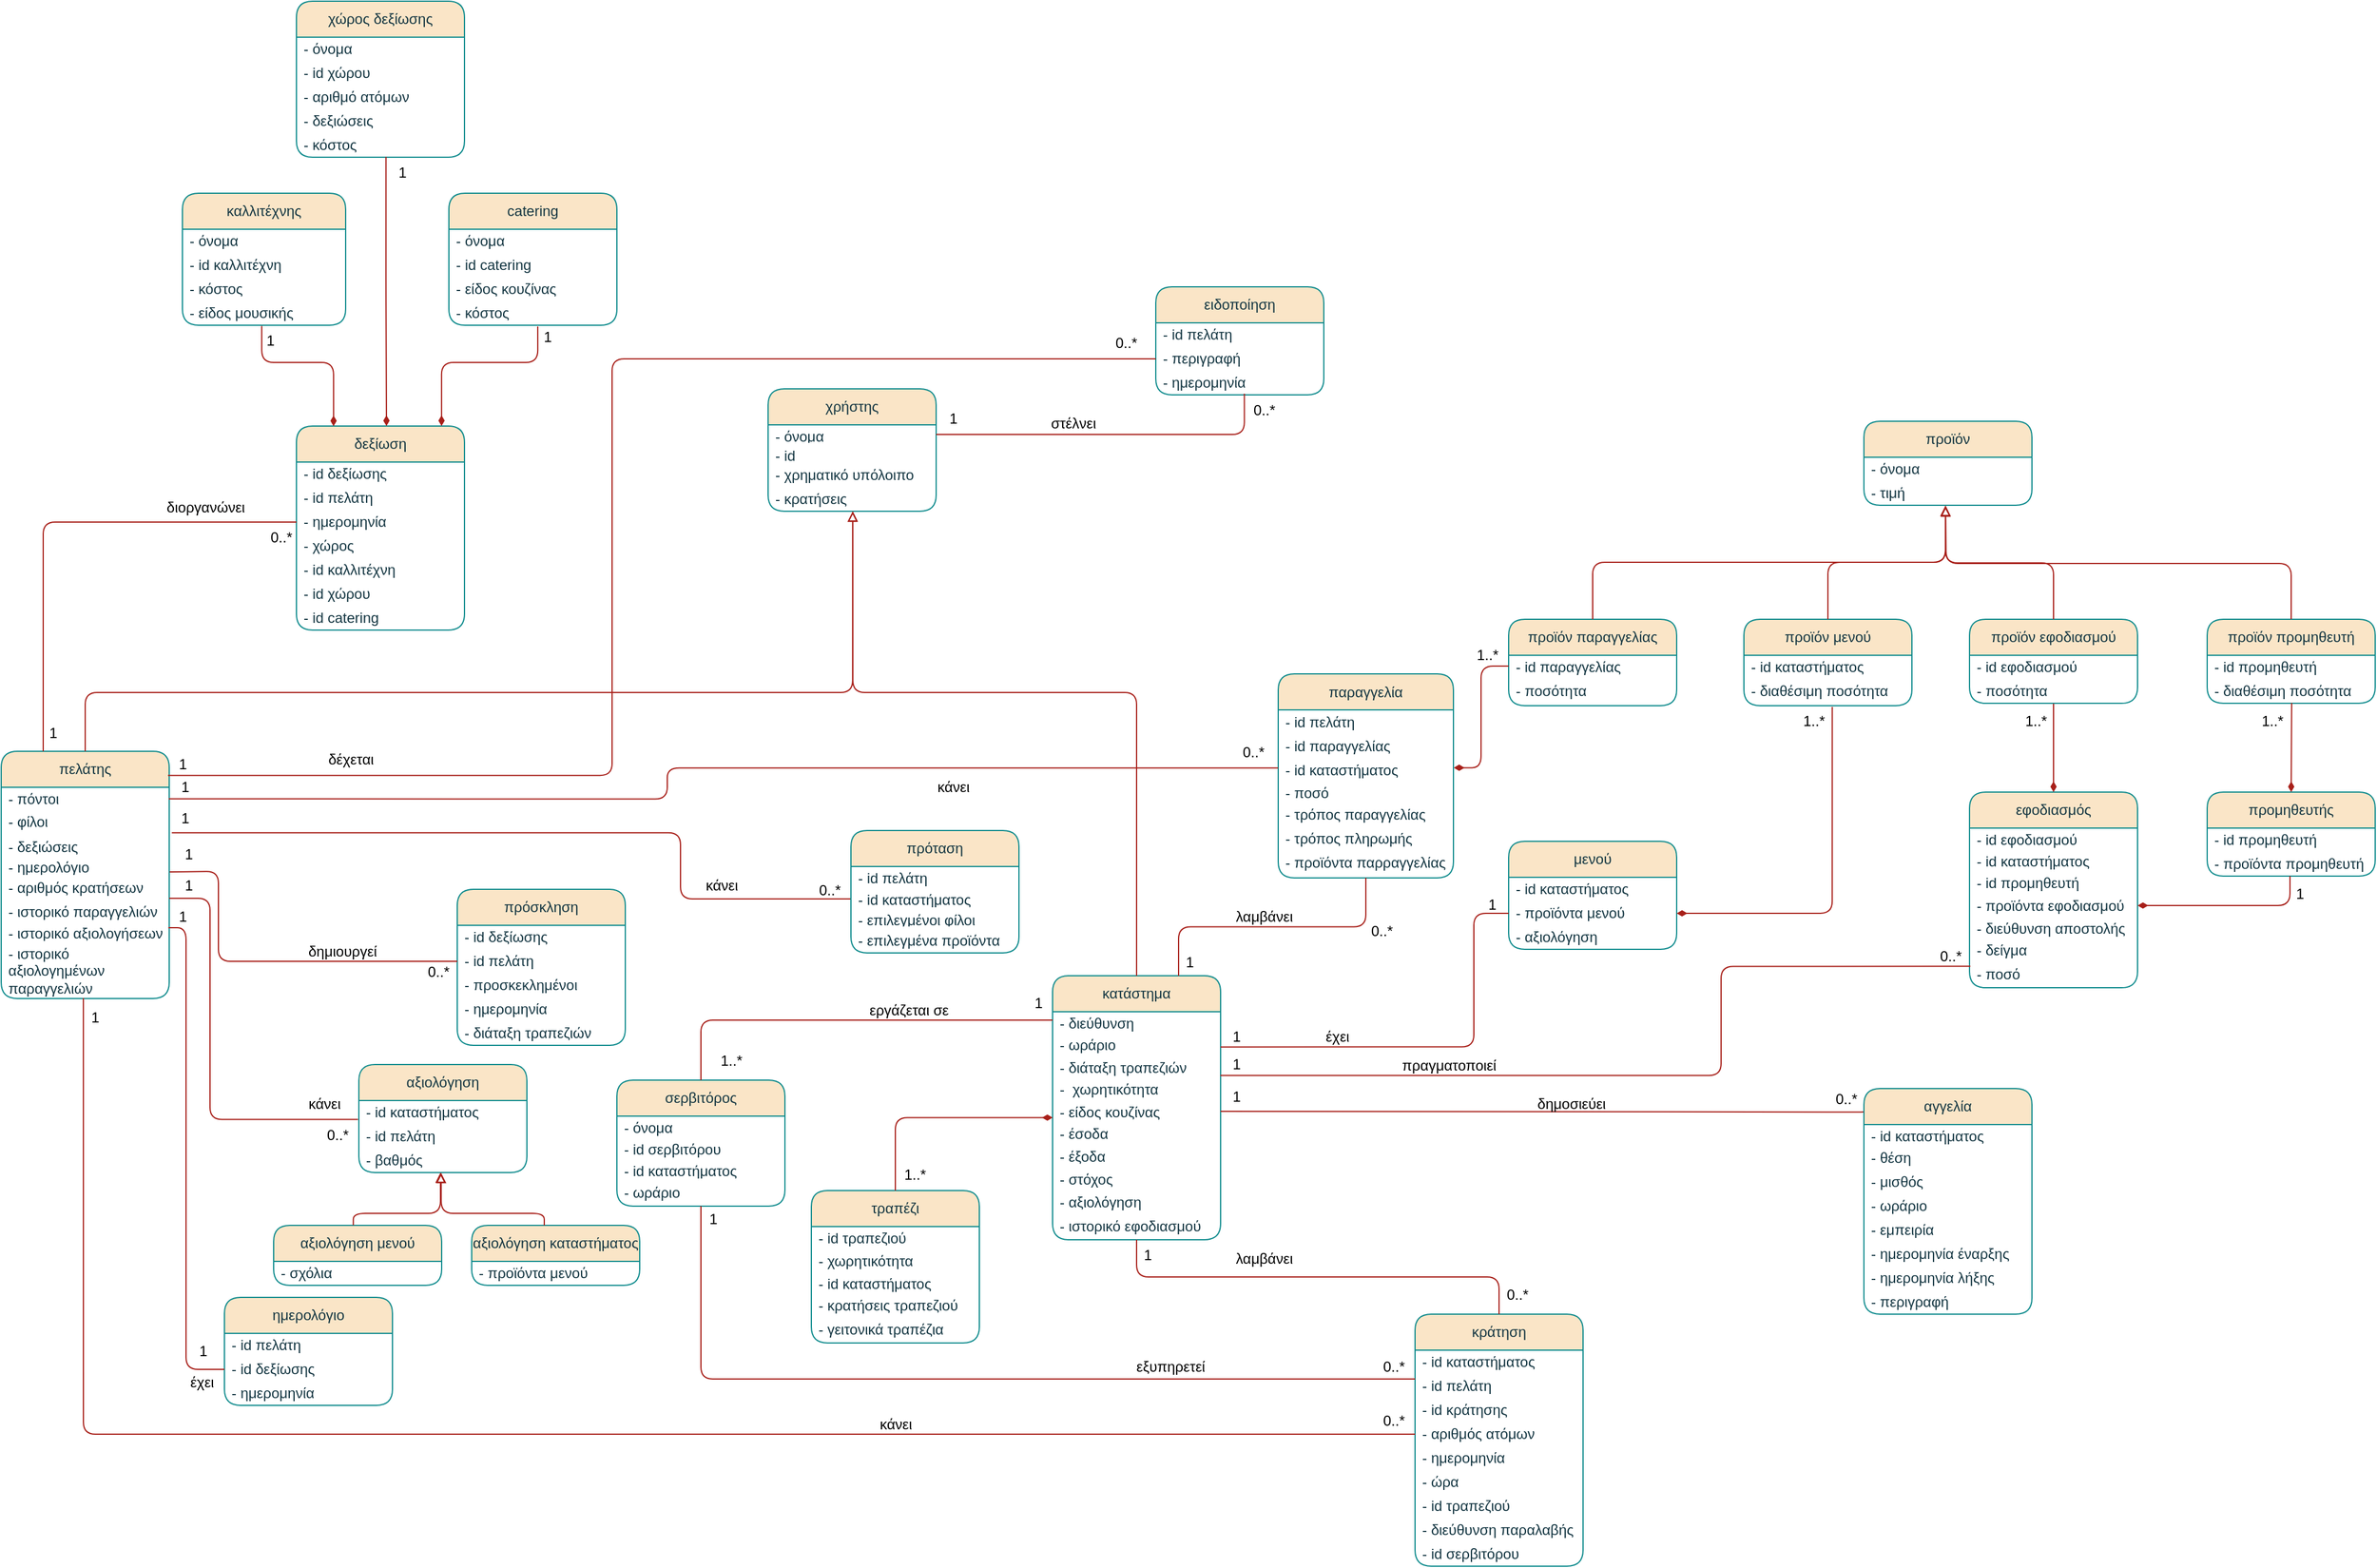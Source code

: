 <mxfile version="20.8.16" type="device"><diagram id="C5RBs43oDa-KdzZeNtuy" name="Page-1"><mxGraphModel dx="66" dy="1997" grid="0" gridSize="10" guides="1" tooltips="1" connect="1" arrows="1" fold="1" page="1" pageScale="1" pageWidth="827" pageHeight="1169" background="#ffffff" math="0" shadow="0"><root><mxCell id="WIyWlLk6GJQsqaUBKTNV-0"/><mxCell id="WIyWlLk6GJQsqaUBKTNV-1" parent="WIyWlLk6GJQsqaUBKTNV-0"/><mxCell id="jPD3LhmRUqBXW_XciYKY-1" value="κατάστημα" style="swimlane;fontStyle=0;childLayout=stackLayout;horizontal=1;startSize=30;horizontalStack=0;resizeParent=1;resizeParentMax=0;resizeLast=0;collapsible=1;marginBottom=0;whiteSpace=wrap;html=1;rounded=1;glass=0;shadow=0;labelBackgroundColor=none;fillColor=#FAE5C7;strokeColor=#0F8B8D;fontColor=#143642;" parent="WIyWlLk6GJQsqaUBKTNV-1" vertex="1"><mxGeometry x="2769" y="682" width="140" height="220" as="geometry"><mxRectangle x="1032" y="130" width="92" height="30" as="alternateBounds"/></mxGeometry></mxCell><mxCell id="jPD3LhmRUqBXW_XciYKY-2" value="- διεύθυνση" style="text;strokeColor=none;fillColor=none;align=left;verticalAlign=middle;spacingLeft=4;spacingRight=4;overflow=hidden;points=[[0,0.5],[1,0.5]];portConstraint=eastwest;rotatable=0;whiteSpace=wrap;html=1;glass=0;labelBackgroundColor=none;fontColor=#143642;" parent="jPD3LhmRUqBXW_XciYKY-1" vertex="1"><mxGeometry y="30" width="140" height="18" as="geometry"/></mxCell><mxCell id="jPD3LhmRUqBXW_XciYKY-92" value="- ωράριο" style="text;strokeColor=none;fillColor=none;align=left;verticalAlign=middle;spacingLeft=4;spacingRight=4;overflow=hidden;points=[[0,0.5],[1,0.5]];portConstraint=eastwest;rotatable=0;whiteSpace=wrap;html=1;glass=0;labelBackgroundColor=none;fontColor=#143642;" parent="jPD3LhmRUqBXW_XciYKY-1" vertex="1"><mxGeometry y="48" width="140" height="19" as="geometry"/></mxCell><mxCell id="jPD3LhmRUqBXW_XciYKY-101" value="- διάταξη τραπεζιών" style="text;strokeColor=none;fillColor=none;align=left;verticalAlign=middle;spacingLeft=4;spacingRight=4;overflow=hidden;points=[[0,0.5],[1,0.5]];portConstraint=eastwest;rotatable=0;whiteSpace=wrap;html=1;glass=0;labelBackgroundColor=none;fontColor=#143642;" parent="jPD3LhmRUqBXW_XciYKY-1" vertex="1"><mxGeometry y="67" width="140" height="18" as="geometry"/></mxCell><mxCell id="jPD3LhmRUqBXW_XciYKY-109" value="-&amp;nbsp; χωρητικότητα" style="text;strokeColor=none;fillColor=none;align=left;verticalAlign=middle;spacingLeft=4;spacingRight=4;overflow=hidden;points=[[0,0.5],[1,0.5]];portConstraint=eastwest;rotatable=0;whiteSpace=wrap;html=1;glass=0;labelBackgroundColor=none;fontColor=#143642;" parent="jPD3LhmRUqBXW_XciYKY-1" vertex="1"><mxGeometry y="85" width="140" height="19" as="geometry"/></mxCell><mxCell id="jPD3LhmRUqBXW_XciYKY-4" value="- είδος κουζίνας" style="text;strokeColor=none;fillColor=none;align=left;verticalAlign=middle;spacingLeft=4;spacingRight=4;overflow=hidden;points=[[0,0.5],[1,0.5]];portConstraint=eastwest;rotatable=0;whiteSpace=wrap;html=1;glass=0;labelBackgroundColor=none;fontColor=#143642;" parent="jPD3LhmRUqBXW_XciYKY-1" vertex="1"><mxGeometry y="104" width="140" height="18" as="geometry"/></mxCell><mxCell id="jPD3LhmRUqBXW_XciYKY-104" value="- έσοδα&amp;nbsp;" style="text;strokeColor=none;fillColor=none;align=left;verticalAlign=middle;spacingLeft=4;spacingRight=4;overflow=hidden;points=[[0,0.5],[1,0.5]];portConstraint=eastwest;rotatable=0;whiteSpace=wrap;html=1;glass=0;labelBackgroundColor=none;fontColor=#143642;" parent="jPD3LhmRUqBXW_XciYKY-1" vertex="1"><mxGeometry y="122" width="140" height="19" as="geometry"/></mxCell><mxCell id="jPD3LhmRUqBXW_XciYKY-107" value="- έξοδα" style="text;strokeColor=none;fillColor=none;align=left;verticalAlign=middle;spacingLeft=4;spacingRight=4;overflow=hidden;points=[[0,0.5],[1,0.5]];portConstraint=eastwest;rotatable=0;whiteSpace=wrap;html=1;glass=0;labelBackgroundColor=none;fontColor=#143642;" parent="jPD3LhmRUqBXW_XciYKY-1" vertex="1"><mxGeometry y="141" width="140" height="19" as="geometry"/></mxCell><mxCell id="jPD3LhmRUqBXW_XciYKY-108" value="- στόχος" style="text;strokeColor=none;fillColor=none;align=left;verticalAlign=middle;spacingLeft=4;spacingRight=4;overflow=hidden;points=[[0,0.5],[1,0.5]];portConstraint=eastwest;rotatable=0;whiteSpace=wrap;html=1;glass=0;labelBackgroundColor=none;fontColor=#143642;" parent="jPD3LhmRUqBXW_XciYKY-1" vertex="1"><mxGeometry y="160" width="140" height="19" as="geometry"/></mxCell><mxCell id="jPD3LhmRUqBXW_XciYKY-111" value="- αξιολόγηση" style="text;strokeColor=none;fillColor=none;align=left;verticalAlign=middle;spacingLeft=4;spacingRight=4;overflow=hidden;points=[[0,0.5],[1,0.5]];portConstraint=eastwest;rotatable=0;whiteSpace=wrap;html=1;glass=0;labelBackgroundColor=none;fontColor=#143642;" parent="jPD3LhmRUqBXW_XciYKY-1" vertex="1"><mxGeometry y="179" width="140" height="19" as="geometry"/></mxCell><mxCell id="jPD3LhmRUqBXW_XciYKY-138" value="- ιστορικό εφοδιασμού" style="text;strokeColor=none;fillColor=none;align=left;verticalAlign=middle;spacingLeft=4;spacingRight=4;overflow=hidden;points=[[0,0.5],[1,0.5]];portConstraint=eastwest;rotatable=0;whiteSpace=wrap;html=1;glass=0;labelBackgroundColor=none;fontColor=#143642;" parent="jPD3LhmRUqBXW_XciYKY-1" vertex="1"><mxGeometry y="198" width="140" height="22" as="geometry"/></mxCell><mxCell id="jPD3LhmRUqBXW_XciYKY-19" value="χρήστης" style="swimlane;fontStyle=0;childLayout=stackLayout;horizontal=1;startSize=30;horizontalStack=0;resizeParent=1;resizeParentMax=0;resizeLast=0;collapsible=1;marginBottom=0;whiteSpace=wrap;html=1;rounded=1;glass=0;labelBackgroundColor=none;fillColor=#FAE5C7;strokeColor=#0F8B8D;fontColor=#143642;" parent="WIyWlLk6GJQsqaUBKTNV-1" vertex="1"><mxGeometry x="2532" y="193" width="140" height="102" as="geometry"/></mxCell><mxCell id="jPD3LhmRUqBXW_XciYKY-20" value="- όνομα" style="text;strokeColor=none;fillColor=none;align=left;verticalAlign=middle;spacingLeft=4;spacingRight=4;overflow=hidden;points=[[0,0.5],[1,0.5]];portConstraint=eastwest;rotatable=0;whiteSpace=wrap;html=1;glass=0;labelBackgroundColor=none;fontColor=#143642;" parent="jPD3LhmRUqBXW_XciYKY-19" vertex="1"><mxGeometry y="30" width="140" height="16" as="geometry"/></mxCell><mxCell id="jPD3LhmRUqBXW_XciYKY-22" value="- id" style="text;strokeColor=none;fillColor=none;align=left;verticalAlign=middle;spacingLeft=4;spacingRight=4;overflow=hidden;points=[[0,0.5],[1,0.5]];portConstraint=eastwest;rotatable=0;whiteSpace=wrap;html=1;glass=0;labelBackgroundColor=none;fontColor=#143642;" parent="jPD3LhmRUqBXW_XciYKY-19" vertex="1"><mxGeometry y="46" width="140" height="16" as="geometry"/></mxCell><mxCell id="jPD3LhmRUqBXW_XciYKY-134" value="- χρηματικό υπόλοιπο" style="text;strokeColor=none;fillColor=none;align=left;verticalAlign=middle;spacingLeft=4;spacingRight=4;overflow=hidden;points=[[0,0.5],[1,0.5]];portConstraint=eastwest;rotatable=0;whiteSpace=wrap;html=1;glass=0;labelBackgroundColor=none;fontColor=#143642;" parent="jPD3LhmRUqBXW_XciYKY-19" vertex="1"><mxGeometry y="62" width="140" height="20" as="geometry"/></mxCell><mxCell id="jPD3LhmRUqBXW_XciYKY-192" value="- κρατήσεις" style="text;strokeColor=none;fillColor=none;align=left;verticalAlign=middle;spacingLeft=4;spacingRight=4;overflow=hidden;points=[[0,0.5],[1,0.5]];portConstraint=eastwest;rotatable=0;whiteSpace=wrap;html=1;glass=0;labelBackgroundColor=none;fontColor=#143642;" parent="jPD3LhmRUqBXW_XciYKY-19" vertex="1"><mxGeometry y="82" width="140" height="20" as="geometry"/></mxCell><mxCell id="jPD3LhmRUqBXW_XciYKY-23" value="τραπέζι" style="swimlane;fontStyle=0;childLayout=stackLayout;horizontal=1;startSize=30;horizontalStack=0;resizeParent=1;resizeParentMax=0;resizeLast=0;collapsible=1;marginBottom=0;whiteSpace=wrap;html=1;rounded=1;glass=0;labelBackgroundColor=none;fillColor=#FAE5C7;strokeColor=#0F8B8D;fontColor=#143642;" parent="WIyWlLk6GJQsqaUBKTNV-1" vertex="1"><mxGeometry x="2568" y="861" width="140" height="127" as="geometry"/></mxCell><mxCell id="jPD3LhmRUqBXW_XciYKY-25" value="- id τραπεζιού" style="text;strokeColor=none;fillColor=none;align=left;verticalAlign=middle;spacingLeft=4;spacingRight=4;overflow=hidden;points=[[0,0.5],[1,0.5]];portConstraint=eastwest;rotatable=0;whiteSpace=wrap;html=1;glass=0;labelBackgroundColor=none;fontColor=#143642;" parent="jPD3LhmRUqBXW_XciYKY-23" vertex="1"><mxGeometry y="30" width="140" height="19" as="geometry"/></mxCell><mxCell id="jPD3LhmRUqBXW_XciYKY-24" value="- χωρητικότητα" style="text;strokeColor=none;fillColor=none;align=left;verticalAlign=middle;spacingLeft=4;spacingRight=4;overflow=hidden;points=[[0,0.5],[1,0.5]];portConstraint=eastwest;rotatable=0;whiteSpace=wrap;html=1;glass=0;labelBackgroundColor=none;fontColor=#143642;" parent="jPD3LhmRUqBXW_XciYKY-23" vertex="1"><mxGeometry y="49" width="140" height="19" as="geometry"/></mxCell><mxCell id="jPD3LhmRUqBXW_XciYKY-124" value="- id καταστήματος" style="text;strokeColor=none;fillColor=none;align=left;verticalAlign=middle;spacingLeft=4;spacingRight=4;overflow=hidden;points=[[0,0.5],[1,0.5]];portConstraint=eastwest;rotatable=0;whiteSpace=wrap;html=1;glass=0;labelBackgroundColor=none;fontColor=#143642;" parent="jPD3LhmRUqBXW_XciYKY-23" vertex="1"><mxGeometry y="68" width="140" height="18" as="geometry"/></mxCell><mxCell id="jPD3LhmRUqBXW_XciYKY-26" value="- κρατήσεις τραπεζιού" style="text;strokeColor=none;fillColor=none;align=left;verticalAlign=middle;spacingLeft=4;spacingRight=4;overflow=hidden;points=[[0,0.5],[1,0.5]];portConstraint=eastwest;rotatable=0;whiteSpace=wrap;html=1;glass=0;labelBackgroundColor=none;fontColor=#143642;" parent="jPD3LhmRUqBXW_XciYKY-23" vertex="1"><mxGeometry y="86" width="140" height="19" as="geometry"/></mxCell><mxCell id="jPD3LhmRUqBXW_XciYKY-127" value="- γειτονικά τραπέζια" style="text;strokeColor=none;fillColor=none;align=left;verticalAlign=middle;spacingLeft=4;spacingRight=4;overflow=hidden;points=[[0,0.5],[1,0.5]];portConstraint=eastwest;rotatable=0;whiteSpace=wrap;html=1;glass=0;labelBackgroundColor=none;fontColor=#143642;" parent="jPD3LhmRUqBXW_XciYKY-23" vertex="1"><mxGeometry y="105" width="140" height="22" as="geometry"/></mxCell><mxCell id="jPD3LhmRUqBXW_XciYKY-27" value="μενού" style="swimlane;fontStyle=0;childLayout=stackLayout;horizontal=1;startSize=30;horizontalStack=0;resizeParent=1;resizeParentMax=0;resizeLast=0;collapsible=1;marginBottom=0;whiteSpace=wrap;html=1;rounded=1;glass=0;labelBackgroundColor=none;fillColor=#FAE5C7;strokeColor=#0F8B8D;fontColor=#143642;" parent="WIyWlLk6GJQsqaUBKTNV-1" vertex="1"><mxGeometry x="3149" y="570" width="140" height="90" as="geometry"/></mxCell><mxCell id="jPD3LhmRUqBXW_XciYKY-28" value="- id καταστήματος" style="text;strokeColor=none;fillColor=none;align=left;verticalAlign=middle;spacingLeft=4;spacingRight=4;overflow=hidden;points=[[0,0.5],[1,0.5]];portConstraint=eastwest;rotatable=0;whiteSpace=wrap;html=1;glass=0;labelBackgroundColor=none;fontColor=#143642;" parent="jPD3LhmRUqBXW_XciYKY-27" vertex="1"><mxGeometry y="30" width="140" height="20" as="geometry"/></mxCell><mxCell id="jPD3LhmRUqBXW_XciYKY-135" value="- προϊόντα μενού" style="text;strokeColor=none;fillColor=none;align=left;verticalAlign=middle;spacingLeft=4;spacingRight=4;overflow=hidden;points=[[0,0.5],[1,0.5]];portConstraint=eastwest;rotatable=0;whiteSpace=wrap;html=1;glass=0;labelBackgroundColor=none;fontColor=#143642;" parent="jPD3LhmRUqBXW_XciYKY-27" vertex="1"><mxGeometry y="50" width="140" height="20" as="geometry"/></mxCell><mxCell id="jPD3LhmRUqBXW_XciYKY-153" value="- αξιολόγηση&amp;nbsp;" style="text;strokeColor=none;fillColor=none;align=left;verticalAlign=middle;spacingLeft=4;spacingRight=4;overflow=hidden;points=[[0,0.5],[1,0.5]];portConstraint=eastwest;rotatable=0;whiteSpace=wrap;html=1;glass=0;labelBackgroundColor=none;fontColor=#143642;" parent="jPD3LhmRUqBXW_XciYKY-27" vertex="1"><mxGeometry y="70" width="140" height="20" as="geometry"/></mxCell><mxCell id="jPD3LhmRUqBXW_XciYKY-35" value="σερβιτόρος" style="swimlane;fontStyle=0;childLayout=stackLayout;horizontal=1;startSize=30;horizontalStack=0;resizeParent=1;resizeParentMax=0;resizeLast=0;collapsible=1;marginBottom=0;whiteSpace=wrap;html=1;rounded=1;glass=0;labelBackgroundColor=none;fillColor=#FAE5C7;strokeColor=#0F8B8D;fontColor=#143642;" parent="WIyWlLk6GJQsqaUBKTNV-1" vertex="1"><mxGeometry x="2406" y="769" width="140" height="105" as="geometry"/></mxCell><mxCell id="jPD3LhmRUqBXW_XciYKY-36" value="- όνομα" style="text;strokeColor=none;fillColor=none;align=left;verticalAlign=middle;spacingLeft=4;spacingRight=4;overflow=hidden;points=[[0,0.5],[1,0.5]];portConstraint=eastwest;rotatable=0;whiteSpace=wrap;html=1;glass=0;labelBackgroundColor=none;fontColor=#143642;" parent="jPD3LhmRUqBXW_XciYKY-35" vertex="1"><mxGeometry y="30" width="140" height="18" as="geometry"/></mxCell><mxCell id="jPD3LhmRUqBXW_XciYKY-37" value="- id σερβιτόρου" style="text;strokeColor=none;fillColor=none;align=left;verticalAlign=middle;spacingLeft=4;spacingRight=4;overflow=hidden;points=[[0,0.5],[1,0.5]];portConstraint=eastwest;rotatable=0;whiteSpace=wrap;html=1;glass=0;labelBackgroundColor=none;fontColor=#143642;" parent="jPD3LhmRUqBXW_XciYKY-35" vertex="1"><mxGeometry y="48" width="140" height="18" as="geometry"/></mxCell><mxCell id="jPD3LhmRUqBXW_XciYKY-38" value="- id καταστήματος" style="text;strokeColor=none;fillColor=none;align=left;verticalAlign=middle;spacingLeft=4;spacingRight=4;overflow=hidden;points=[[0,0.5],[1,0.5]];portConstraint=eastwest;rotatable=0;whiteSpace=wrap;html=1;glass=0;labelBackgroundColor=none;fontColor=#143642;" parent="jPD3LhmRUqBXW_XciYKY-35" vertex="1"><mxGeometry y="66" width="140" height="17" as="geometry"/></mxCell><mxCell id="jPD3LhmRUqBXW_XciYKY-122" value="- ωράριο" style="text;strokeColor=none;fillColor=none;align=left;verticalAlign=middle;spacingLeft=4;spacingRight=4;overflow=hidden;points=[[0,0.5],[1,0.5]];portConstraint=eastwest;rotatable=0;whiteSpace=wrap;html=1;glass=0;labelBackgroundColor=none;fontColor=#143642;" parent="jPD3LhmRUqBXW_XciYKY-35" vertex="1"><mxGeometry y="83" width="140" height="22" as="geometry"/></mxCell><mxCell id="jPD3LhmRUqBXW_XciYKY-143" value="προϊόν" style="swimlane;fontStyle=0;childLayout=stackLayout;horizontal=1;startSize=30;horizontalStack=0;resizeParent=1;resizeParentMax=0;resizeLast=0;collapsible=1;marginBottom=0;whiteSpace=wrap;html=1;rounded=1;swimlaneLine=1;glass=0;labelBackgroundColor=none;fillColor=#FAE5C7;strokeColor=#0F8B8D;fontColor=#143642;" parent="WIyWlLk6GJQsqaUBKTNV-1" vertex="1"><mxGeometry x="3445" y="220" width="140" height="70" as="geometry"><mxRectangle x="867" y="407" width="79" height="30" as="alternateBounds"/></mxGeometry></mxCell><mxCell id="jPD3LhmRUqBXW_XciYKY-148" value="- όνομα" style="text;strokeColor=none;fillColor=none;align=left;verticalAlign=middle;spacingLeft=4;spacingRight=4;overflow=hidden;points=[[0,0.5],[1,0.5]];portConstraint=eastwest;rotatable=0;whiteSpace=wrap;html=1;glass=0;labelBackgroundColor=none;fontColor=#143642;" parent="jPD3LhmRUqBXW_XciYKY-143" vertex="1"><mxGeometry y="30" width="140" height="20" as="geometry"/></mxCell><mxCell id="jPD3LhmRUqBXW_XciYKY-149" value="- τιμή" style="text;strokeColor=none;fillColor=none;align=left;verticalAlign=middle;spacingLeft=4;spacingRight=4;overflow=hidden;points=[[0,0.5],[1,0.5]];portConstraint=eastwest;rotatable=0;whiteSpace=wrap;html=1;glass=0;labelBackgroundColor=none;fontColor=#143642;" parent="jPD3LhmRUqBXW_XciYKY-143" vertex="1"><mxGeometry y="50" width="140" height="20" as="geometry"/></mxCell><mxCell id="jPD3LhmRUqBXW_XciYKY-154" value="παραγγελία" style="swimlane;fontStyle=0;childLayout=stackLayout;horizontal=1;startSize=30;horizontalStack=0;resizeParent=1;resizeParentMax=0;resizeLast=0;collapsible=1;marginBottom=0;whiteSpace=wrap;html=1;rounded=1;glass=0;labelBackgroundColor=none;fillColor=#FAE5C7;strokeColor=#0F8B8D;fontColor=#143642;" parent="WIyWlLk6GJQsqaUBKTNV-1" vertex="1"><mxGeometry x="2957" y="430.5" width="146" height="170" as="geometry"><mxRectangle x="1220" y="367" width="97" height="30" as="alternateBounds"/></mxGeometry></mxCell><mxCell id="jPD3LhmRUqBXW_XciYKY-155" value="- id πελάτη" style="text;strokeColor=none;fillColor=none;align=left;verticalAlign=middle;spacingLeft=4;spacingRight=4;overflow=hidden;points=[[0,0.5],[1,0.5]];portConstraint=eastwest;rotatable=0;whiteSpace=wrap;html=1;glass=0;labelBackgroundColor=none;fontColor=#143642;" parent="jPD3LhmRUqBXW_XciYKY-154" vertex="1"><mxGeometry y="30" width="146" height="20" as="geometry"/></mxCell><mxCell id="jPD3LhmRUqBXW_XciYKY-156" value="- id παραγγελίας" style="text;strokeColor=none;fillColor=none;align=left;verticalAlign=middle;spacingLeft=4;spacingRight=4;overflow=hidden;points=[[0,0.5],[1,0.5]];portConstraint=eastwest;rotatable=0;whiteSpace=wrap;html=1;glass=0;labelBackgroundColor=none;fontColor=#143642;" parent="jPD3LhmRUqBXW_XciYKY-154" vertex="1"><mxGeometry y="50" width="146" height="20" as="geometry"/></mxCell><mxCell id="jPD3LhmRUqBXW_XciYKY-157" value="- id καταστήματος" style="text;strokeColor=none;fillColor=none;align=left;verticalAlign=middle;spacingLeft=4;spacingRight=4;overflow=hidden;points=[[0,0.5],[1,0.5]];portConstraint=eastwest;rotatable=0;whiteSpace=wrap;html=1;glass=0;labelBackgroundColor=none;fontColor=#143642;" parent="jPD3LhmRUqBXW_XciYKY-154" vertex="1"><mxGeometry y="70" width="146" height="20" as="geometry"/></mxCell><mxCell id="jPD3LhmRUqBXW_XciYKY-158" value="- ποσό" style="text;strokeColor=none;fillColor=none;align=left;verticalAlign=middle;spacingLeft=4;spacingRight=4;overflow=hidden;points=[[0,0.5],[1,0.5]];portConstraint=eastwest;rotatable=0;whiteSpace=wrap;html=1;glass=0;labelBackgroundColor=none;fontColor=#143642;" parent="jPD3LhmRUqBXW_XciYKY-154" vertex="1"><mxGeometry y="90" width="146" height="17" as="geometry"/></mxCell><mxCell id="jPD3LhmRUqBXW_XciYKY-159" value="- τρόπος παραγγελίας" style="text;strokeColor=none;fillColor=none;align=left;verticalAlign=middle;spacingLeft=4;spacingRight=4;overflow=hidden;points=[[0,0.5],[1,0.5]];portConstraint=eastwest;rotatable=0;whiteSpace=wrap;html=1;glass=0;labelBackgroundColor=none;fontColor=#143642;" parent="jPD3LhmRUqBXW_XciYKY-154" vertex="1"><mxGeometry y="107" width="146" height="20" as="geometry"/></mxCell><mxCell id="jPD3LhmRUqBXW_XciYKY-160" value="- τρόπος πληρωμής" style="text;strokeColor=none;fillColor=none;align=left;verticalAlign=middle;spacingLeft=4;spacingRight=4;overflow=hidden;points=[[0,0.5],[1,0.5]];portConstraint=eastwest;rotatable=0;whiteSpace=wrap;html=1;glass=0;labelBackgroundColor=none;fontColor=#143642;" parent="jPD3LhmRUqBXW_XciYKY-154" vertex="1"><mxGeometry y="127" width="146" height="18" as="geometry"/></mxCell><mxCell id="jPD3LhmRUqBXW_XciYKY-161" value="- προϊόντα παρραγγελίας" style="text;strokeColor=none;fillColor=none;align=left;verticalAlign=middle;spacingLeft=4;spacingRight=4;overflow=hidden;points=[[0,0.5],[1,0.5]];portConstraint=eastwest;rotatable=0;whiteSpace=wrap;html=1;glass=0;labelBackgroundColor=none;fontColor=#143642;" parent="jPD3LhmRUqBXW_XciYKY-154" vertex="1"><mxGeometry y="145" width="146" height="25" as="geometry"/></mxCell><mxCell id="jPD3LhmRUqBXW_XciYKY-172" value="προϊόν μενού" style="swimlane;fontStyle=0;childLayout=stackLayout;horizontal=1;startSize=30;horizontalStack=0;resizeParent=1;resizeParentMax=0;resizeLast=0;collapsible=1;marginBottom=0;whiteSpace=wrap;html=1;rounded=1;swimlaneLine=1;glass=0;labelBackgroundColor=none;fillColor=#FAE5C7;strokeColor=#0F8B8D;fontColor=#143642;" parent="WIyWlLk6GJQsqaUBKTNV-1" vertex="1"><mxGeometry x="3345" y="385" width="140" height="72" as="geometry"><mxRectangle x="867" y="407" width="79" height="30" as="alternateBounds"/></mxGeometry></mxCell><mxCell id="jPD3LhmRUqBXW_XciYKY-173" value="- id καταστήματος" style="text;strokeColor=none;fillColor=none;align=left;verticalAlign=middle;spacingLeft=4;spacingRight=4;overflow=hidden;points=[[0,0.5],[1,0.5]];portConstraint=eastwest;rotatable=0;whiteSpace=wrap;html=1;glass=0;labelBackgroundColor=none;fontColor=#143642;" parent="jPD3LhmRUqBXW_XciYKY-172" vertex="1"><mxGeometry y="30" width="140" height="18" as="geometry"/></mxCell><mxCell id="jPD3LhmRUqBXW_XciYKY-176" value="- διαθέσιμη ποσότητα" style="text;strokeColor=none;fillColor=none;align=left;verticalAlign=middle;spacingLeft=4;spacingRight=4;overflow=hidden;points=[[0,0.5],[1,0.5]];portConstraint=eastwest;rotatable=0;whiteSpace=wrap;html=1;glass=0;labelBackgroundColor=none;fontColor=#143642;" parent="jPD3LhmRUqBXW_XciYKY-172" vertex="1"><mxGeometry y="48" width="140" height="24" as="geometry"/></mxCell><mxCell id="jPD3LhmRUqBXW_XciYKY-177" value="προϊόν παραγγελίας" style="swimlane;fontStyle=0;childLayout=stackLayout;horizontal=1;startSize=30;horizontalStack=0;resizeParent=1;resizeParentMax=0;resizeLast=0;collapsible=1;marginBottom=0;whiteSpace=wrap;html=1;rounded=1;swimlaneLine=1;glass=0;labelBackgroundColor=none;fillColor=#FAE5C7;strokeColor=#0F8B8D;fontColor=#143642;" parent="WIyWlLk6GJQsqaUBKTNV-1" vertex="1"><mxGeometry x="3149" y="385" width="140" height="72" as="geometry"><mxRectangle x="867" y="407" width="79" height="30" as="alternateBounds"/></mxGeometry></mxCell><mxCell id="jPD3LhmRUqBXW_XciYKY-178" value="- id παραγγελίας" style="text;strokeColor=none;fillColor=none;align=left;verticalAlign=middle;spacingLeft=4;spacingRight=4;overflow=hidden;points=[[0,0.5],[1,0.5]];portConstraint=eastwest;rotatable=0;whiteSpace=wrap;html=1;glass=0;labelBackgroundColor=none;fontColor=#143642;" parent="jPD3LhmRUqBXW_XciYKY-177" vertex="1"><mxGeometry y="30" width="140" height="18" as="geometry"/></mxCell><mxCell id="jPD3LhmRUqBXW_XciYKY-181" value="- ποσότητα" style="text;strokeColor=none;fillColor=none;align=left;verticalAlign=middle;spacingLeft=4;spacingRight=4;overflow=hidden;points=[[0,0.5],[1,0.5]];portConstraint=eastwest;rotatable=0;whiteSpace=wrap;html=1;glass=0;labelBackgroundColor=none;fontColor=#143642;" parent="jPD3LhmRUqBXW_XciYKY-177" vertex="1"><mxGeometry y="48" width="140" height="24" as="geometry"/></mxCell><mxCell id="jPD3LhmRUqBXW_XciYKY-182" value="κράτηση" style="swimlane;fontStyle=0;childLayout=stackLayout;horizontal=1;startSize=30;horizontalStack=0;resizeParent=1;resizeParentMax=0;resizeLast=0;collapsible=1;marginBottom=0;whiteSpace=wrap;html=1;rounded=1;glass=0;labelBackgroundColor=none;fillColor=#FAE5C7;strokeColor=#0F8B8D;fontColor=#143642;" parent="WIyWlLk6GJQsqaUBKTNV-1" vertex="1"><mxGeometry x="3071" y="964" width="140" height="210" as="geometry"/></mxCell><mxCell id="jPD3LhmRUqBXW_XciYKY-183" value="- id καταστήματος" style="text;strokeColor=none;fillColor=none;align=left;verticalAlign=middle;spacingLeft=4;spacingRight=4;overflow=hidden;points=[[0,0.5],[1,0.5]];portConstraint=eastwest;rotatable=0;whiteSpace=wrap;html=1;glass=0;labelBackgroundColor=none;fontColor=#143642;" parent="jPD3LhmRUqBXW_XciYKY-182" vertex="1"><mxGeometry y="30" width="140" height="20" as="geometry"/></mxCell><mxCell id="jPD3LhmRUqBXW_XciYKY-184" value="- id πελάτη" style="text;strokeColor=none;fillColor=none;align=left;verticalAlign=middle;spacingLeft=4;spacingRight=4;overflow=hidden;points=[[0,0.5],[1,0.5]];portConstraint=eastwest;rotatable=0;whiteSpace=wrap;html=1;glass=0;labelBackgroundColor=none;fontColor=#143642;" parent="jPD3LhmRUqBXW_XciYKY-182" vertex="1"><mxGeometry y="50" width="140" height="20" as="geometry"/></mxCell><mxCell id="jPD3LhmRUqBXW_XciYKY-186" value="- id κράτησης" style="text;strokeColor=none;fillColor=none;align=left;verticalAlign=middle;spacingLeft=4;spacingRight=4;overflow=hidden;points=[[0,0.5],[1,0.5]];portConstraint=eastwest;rotatable=0;whiteSpace=wrap;html=1;glass=0;labelBackgroundColor=none;fontColor=#143642;" parent="jPD3LhmRUqBXW_XciYKY-182" vertex="1"><mxGeometry y="70" width="140" height="20" as="geometry"/></mxCell><mxCell id="jPD3LhmRUqBXW_XciYKY-187" value="- αριθμός ατόμων" style="text;strokeColor=none;fillColor=none;align=left;verticalAlign=middle;spacingLeft=4;spacingRight=4;overflow=hidden;points=[[0,0.5],[1,0.5]];portConstraint=eastwest;rotatable=0;whiteSpace=wrap;html=1;glass=0;labelBackgroundColor=none;fontColor=#143642;" parent="jPD3LhmRUqBXW_XciYKY-182" vertex="1"><mxGeometry y="90" width="140" height="20" as="geometry"/></mxCell><mxCell id="jPD3LhmRUqBXW_XciYKY-188" value="- ημερομηνία" style="text;strokeColor=none;fillColor=none;align=left;verticalAlign=middle;spacingLeft=4;spacingRight=4;overflow=hidden;points=[[0,0.5],[1,0.5]];portConstraint=eastwest;rotatable=0;whiteSpace=wrap;html=1;glass=0;labelBackgroundColor=none;fontColor=#143642;" parent="jPD3LhmRUqBXW_XciYKY-182" vertex="1"><mxGeometry y="110" width="140" height="20" as="geometry"/></mxCell><mxCell id="jPD3LhmRUqBXW_XciYKY-189" value="- ώρα" style="text;strokeColor=none;fillColor=none;align=left;verticalAlign=middle;spacingLeft=4;spacingRight=4;overflow=hidden;points=[[0,0.5],[1,0.5]];portConstraint=eastwest;rotatable=0;whiteSpace=wrap;html=1;glass=0;labelBackgroundColor=none;fontColor=#143642;" parent="jPD3LhmRUqBXW_XciYKY-182" vertex="1"><mxGeometry y="130" width="140" height="20" as="geometry"/></mxCell><mxCell id="jPD3LhmRUqBXW_XciYKY-191" value="- id τραπεζιού" style="text;strokeColor=none;fillColor=none;align=left;verticalAlign=middle;spacingLeft=4;spacingRight=4;overflow=hidden;points=[[0,0.5],[1,0.5]];portConstraint=eastwest;rotatable=0;whiteSpace=wrap;html=1;glass=0;labelBackgroundColor=none;fontColor=#143642;" parent="jPD3LhmRUqBXW_XciYKY-182" vertex="1"><mxGeometry y="150" width="140" height="20" as="geometry"/></mxCell><mxCell id="jPD3LhmRUqBXW_XciYKY-190" value="- διεύθυνση παραλαβής" style="text;strokeColor=none;fillColor=none;align=left;verticalAlign=middle;spacingLeft=4;spacingRight=4;overflow=hidden;points=[[0,0.5],[1,0.5]];portConstraint=eastwest;rotatable=0;whiteSpace=wrap;html=1;glass=0;labelBackgroundColor=none;fontColor=#143642;" parent="jPD3LhmRUqBXW_XciYKY-182" vertex="1"><mxGeometry y="170" width="140" height="20" as="geometry"/></mxCell><mxCell id="j1QLpnbnftJN632dYdU--0" value="- id σερβιτόρου" style="text;strokeColor=none;fillColor=none;align=left;verticalAlign=middle;spacingLeft=4;spacingRight=4;overflow=hidden;points=[[0,0.5],[1,0.5]];portConstraint=eastwest;rotatable=0;whiteSpace=wrap;html=1;glass=0;labelBackgroundColor=none;fontColor=#143642;" parent="jPD3LhmRUqBXW_XciYKY-182" vertex="1"><mxGeometry y="190" width="140" height="20" as="geometry"/></mxCell><mxCell id="whyVqAES7MqAua8NVSyL-0" value="εφοδιασμός" style="swimlane;fontStyle=0;childLayout=stackLayout;horizontal=1;startSize=30;horizontalStack=0;resizeParent=1;resizeParentMax=0;resizeLast=0;collapsible=1;marginBottom=0;whiteSpace=wrap;html=1;rounded=1;glass=0;shadow=0;labelBackgroundColor=none;fillColor=#FAE5C7;strokeColor=#0F8B8D;fontColor=#143642;" parent="WIyWlLk6GJQsqaUBKTNV-1" vertex="1"><mxGeometry x="3533" y="529" width="140" height="163" as="geometry"><mxRectangle x="1032" y="130" width="92" height="30" as="alternateBounds"/></mxGeometry></mxCell><mxCell id="whyVqAES7MqAua8NVSyL-3" value="- id εφοδιασμού" style="text;strokeColor=none;fillColor=none;align=left;verticalAlign=middle;spacingLeft=4;spacingRight=4;overflow=hidden;points=[[0,0.5],[1,0.5]];portConstraint=eastwest;rotatable=0;whiteSpace=wrap;html=1;glass=0;labelBackgroundColor=none;fontColor=#143642;" parent="whyVqAES7MqAua8NVSyL-0" vertex="1"><mxGeometry y="30" width="140" height="18" as="geometry"/></mxCell><mxCell id="whyVqAES7MqAua8NVSyL-1" value="- id καταστήματος" style="text;strokeColor=none;fillColor=none;align=left;verticalAlign=middle;spacingLeft=4;spacingRight=4;overflow=hidden;points=[[0,0.5],[1,0.5]];portConstraint=eastwest;rotatable=0;whiteSpace=wrap;html=1;glass=0;labelBackgroundColor=none;fontColor=#143642;" parent="whyVqAES7MqAua8NVSyL-0" vertex="1"><mxGeometry y="48" width="140" height="18" as="geometry"/></mxCell><mxCell id="whyVqAES7MqAua8NVSyL-2" value="- id προμηθευτή" style="text;strokeColor=none;fillColor=none;align=left;verticalAlign=middle;spacingLeft=4;spacingRight=4;overflow=hidden;points=[[0,0.5],[1,0.5]];portConstraint=eastwest;rotatable=0;whiteSpace=wrap;html=1;glass=0;labelBackgroundColor=none;fontColor=#143642;" parent="whyVqAES7MqAua8NVSyL-0" vertex="1"><mxGeometry y="66" width="140" height="19" as="geometry"/></mxCell><mxCell id="whyVqAES7MqAua8NVSyL-4" value="- προϊόντα εφοδιασμού" style="text;strokeColor=none;fillColor=none;align=left;verticalAlign=middle;spacingLeft=4;spacingRight=4;overflow=hidden;points=[[0,0.5],[1,0.5]];portConstraint=eastwest;rotatable=0;whiteSpace=wrap;html=1;glass=0;labelBackgroundColor=none;fontColor=#143642;" parent="whyVqAES7MqAua8NVSyL-0" vertex="1"><mxGeometry y="85" width="140" height="19" as="geometry"/></mxCell><mxCell id="whyVqAES7MqAua8NVSyL-5" value="- διεύθυνση αποστολής" style="text;strokeColor=none;fillColor=none;align=left;verticalAlign=middle;spacingLeft=4;spacingRight=4;overflow=hidden;points=[[0,0.5],[1,0.5]];portConstraint=eastwest;rotatable=0;whiteSpace=wrap;html=1;glass=0;labelBackgroundColor=none;fontColor=#143642;" parent="whyVqAES7MqAua8NVSyL-0" vertex="1"><mxGeometry y="104" width="140" height="18" as="geometry"/></mxCell><mxCell id="whyVqAES7MqAua8NVSyL-6" value="- δείγμα" style="text;strokeColor=none;fillColor=none;align=left;verticalAlign=middle;spacingLeft=4;spacingRight=4;overflow=hidden;points=[[0,0.5],[1,0.5]];portConstraint=eastwest;rotatable=0;whiteSpace=wrap;html=1;glass=0;labelBackgroundColor=none;fontColor=#143642;" parent="whyVqAES7MqAua8NVSyL-0" vertex="1"><mxGeometry y="122" width="140" height="19" as="geometry"/></mxCell><mxCell id="whyVqAES7MqAua8NVSyL-10" value="- ποσό" style="text;strokeColor=none;fillColor=none;align=left;verticalAlign=middle;spacingLeft=4;spacingRight=4;overflow=hidden;points=[[0,0.5],[1,0.5]];portConstraint=eastwest;rotatable=0;whiteSpace=wrap;html=1;glass=0;labelBackgroundColor=none;fontColor=#143642;" parent="whyVqAES7MqAua8NVSyL-0" vertex="1"><mxGeometry y="141" width="140" height="22" as="geometry"/></mxCell><mxCell id="whyVqAES7MqAua8NVSyL-12" value="προμηθευτής" style="swimlane;fontStyle=0;childLayout=stackLayout;horizontal=1;startSize=30;horizontalStack=0;resizeParent=1;resizeParentMax=0;resizeLast=0;collapsible=1;marginBottom=0;whiteSpace=wrap;html=1;rounded=1;glass=0;labelBackgroundColor=none;fillColor=#FAE5C7;strokeColor=#0F8B8D;fontColor=#143642;" parent="WIyWlLk6GJQsqaUBKTNV-1" vertex="1"><mxGeometry x="3731" y="529" width="140" height="70" as="geometry"/></mxCell><mxCell id="whyVqAES7MqAua8NVSyL-13" value="- id προμηθευτή" style="text;strokeColor=none;fillColor=none;align=left;verticalAlign=middle;spacingLeft=4;spacingRight=4;overflow=hidden;points=[[0,0.5],[1,0.5]];portConstraint=eastwest;rotatable=0;whiteSpace=wrap;html=1;glass=0;labelBackgroundColor=none;fontColor=#143642;" parent="whyVqAES7MqAua8NVSyL-12" vertex="1"><mxGeometry y="30" width="140" height="20" as="geometry"/></mxCell><mxCell id="whyVqAES7MqAua8NVSyL-14" value="- προϊόντα προμηθευτή" style="text;strokeColor=none;fillColor=none;align=left;verticalAlign=middle;spacingLeft=4;spacingRight=4;overflow=hidden;points=[[0,0.5],[1,0.5]];portConstraint=eastwest;rotatable=0;whiteSpace=wrap;html=1;glass=0;labelBackgroundColor=none;fontColor=#143642;" parent="whyVqAES7MqAua8NVSyL-12" vertex="1"><mxGeometry y="50" width="140" height="20" as="geometry"/></mxCell><mxCell id="whyVqAES7MqAua8NVSyL-16" value="προϊόν προμηθευτή" style="swimlane;fontStyle=0;childLayout=stackLayout;horizontal=1;startSize=30;horizontalStack=0;resizeParent=1;resizeParentMax=0;resizeLast=0;collapsible=1;marginBottom=0;whiteSpace=wrap;html=1;rounded=1;glass=0;labelBackgroundColor=none;fillColor=#FAE5C7;strokeColor=#0F8B8D;fontColor=#143642;" parent="WIyWlLk6GJQsqaUBKTNV-1" vertex="1"><mxGeometry x="3731" y="385" width="140" height="70" as="geometry"/></mxCell><mxCell id="whyVqAES7MqAua8NVSyL-17" value="- id προμηθευτή" style="text;strokeColor=none;fillColor=none;align=left;verticalAlign=middle;spacingLeft=4;spacingRight=4;overflow=hidden;points=[[0,0.5],[1,0.5]];portConstraint=eastwest;rotatable=0;whiteSpace=wrap;html=1;glass=0;labelBackgroundColor=none;fontColor=#143642;" parent="whyVqAES7MqAua8NVSyL-16" vertex="1"><mxGeometry y="30" width="140" height="20" as="geometry"/></mxCell><mxCell id="whyVqAES7MqAua8NVSyL-18" value="- διαθέσιμη ποσότητα" style="text;strokeColor=none;fillColor=none;align=left;verticalAlign=middle;spacingLeft=4;spacingRight=4;overflow=hidden;points=[[0,0.5],[1,0.5]];portConstraint=eastwest;rotatable=0;whiteSpace=wrap;html=1;glass=0;labelBackgroundColor=none;fontColor=#143642;" parent="whyVqAES7MqAua8NVSyL-16" vertex="1"><mxGeometry y="50" width="140" height="20" as="geometry"/></mxCell><mxCell id="whyVqAES7MqAua8NVSyL-19" value="προϊόν εφοδιασμού" style="swimlane;fontStyle=0;childLayout=stackLayout;horizontal=1;startSize=30;horizontalStack=0;resizeParent=1;resizeParentMax=0;resizeLast=0;collapsible=1;marginBottom=0;whiteSpace=wrap;html=1;rounded=1;glass=0;labelBackgroundColor=none;fillColor=#FAE5C7;strokeColor=#0F8B8D;fontColor=#143642;" parent="WIyWlLk6GJQsqaUBKTNV-1" vertex="1"><mxGeometry x="3533" y="385" width="140" height="70" as="geometry"/></mxCell><mxCell id="whyVqAES7MqAua8NVSyL-20" value="- id εφοδιασμού" style="text;strokeColor=none;fillColor=none;align=left;verticalAlign=middle;spacingLeft=4;spacingRight=4;overflow=hidden;points=[[0,0.5],[1,0.5]];portConstraint=eastwest;rotatable=0;whiteSpace=wrap;html=1;glass=0;labelBackgroundColor=none;fontColor=#143642;" parent="whyVqAES7MqAua8NVSyL-19" vertex="1"><mxGeometry y="30" width="140" height="20" as="geometry"/></mxCell><mxCell id="whyVqAES7MqAua8NVSyL-21" value="- ποσότητα" style="text;strokeColor=none;fillColor=none;align=left;verticalAlign=middle;spacingLeft=4;spacingRight=4;overflow=hidden;points=[[0,0.5],[1,0.5]];portConstraint=eastwest;rotatable=0;whiteSpace=wrap;html=1;glass=0;labelBackgroundColor=none;fontColor=#143642;" parent="whyVqAES7MqAua8NVSyL-19" vertex="1"><mxGeometry y="50" width="140" height="20" as="geometry"/></mxCell><mxCell id="whyVqAES7MqAua8NVSyL-22" value="αξιολόγηση" style="swimlane;fontStyle=0;childLayout=stackLayout;horizontal=1;startSize=30;horizontalStack=0;resizeParent=1;resizeParentMax=0;resizeLast=0;collapsible=1;marginBottom=0;whiteSpace=wrap;html=1;rounded=1;glass=0;labelBackgroundColor=none;fillColor=#FAE5C7;strokeColor=#0F8B8D;fontColor=#143642;" parent="WIyWlLk6GJQsqaUBKTNV-1" vertex="1"><mxGeometry x="2191" y="756" width="140" height="90" as="geometry"/></mxCell><mxCell id="whyVqAES7MqAua8NVSyL-23" value="- id καταστήματος" style="text;strokeColor=none;fillColor=none;align=left;verticalAlign=middle;spacingLeft=4;spacingRight=4;overflow=hidden;points=[[0,0.5],[1,0.5]];portConstraint=eastwest;rotatable=0;whiteSpace=wrap;html=1;glass=0;labelBackgroundColor=none;fontColor=#143642;" parent="whyVqAES7MqAua8NVSyL-22" vertex="1"><mxGeometry y="30" width="140" height="20" as="geometry"/></mxCell><mxCell id="whyVqAES7MqAua8NVSyL-24" value="- id πελάτη" style="text;strokeColor=none;fillColor=none;align=left;verticalAlign=middle;spacingLeft=4;spacingRight=4;overflow=hidden;points=[[0,0.5],[1,0.5]];portConstraint=eastwest;rotatable=0;whiteSpace=wrap;html=1;glass=0;labelBackgroundColor=none;fontColor=#143642;" parent="whyVqAES7MqAua8NVSyL-22" vertex="1"><mxGeometry y="50" width="140" height="20" as="geometry"/></mxCell><mxCell id="whyVqAES7MqAua8NVSyL-26" value="- βαθμός" style="text;strokeColor=none;fillColor=none;align=left;verticalAlign=middle;spacingLeft=4;spacingRight=4;overflow=hidden;points=[[0,0.5],[1,0.5]];portConstraint=eastwest;rotatable=0;whiteSpace=wrap;html=1;glass=0;labelBackgroundColor=none;fontColor=#143642;" parent="whyVqAES7MqAua8NVSyL-22" vertex="1"><mxGeometry y="70" width="140" height="20" as="geometry"/></mxCell><mxCell id="whyVqAES7MqAua8NVSyL-28" value="αγγελία" style="swimlane;fontStyle=0;childLayout=stackLayout;horizontal=1;startSize=30;horizontalStack=0;resizeParent=1;resizeParentMax=0;resizeLast=0;collapsible=1;marginBottom=0;whiteSpace=wrap;html=1;rounded=1;glass=0;labelBackgroundColor=none;fillColor=#FAE5C7;strokeColor=#0F8B8D;fontColor=#143642;" parent="WIyWlLk6GJQsqaUBKTNV-1" vertex="1"><mxGeometry x="3445" y="776" width="140" height="188" as="geometry"><mxRectangle x="1388" y="534" width="75" height="30" as="alternateBounds"/></mxGeometry></mxCell><mxCell id="whyVqAES7MqAua8NVSyL-29" value="- id καταστήματος" style="text;strokeColor=none;fillColor=none;align=left;verticalAlign=middle;spacingLeft=4;spacingRight=4;overflow=hidden;points=[[0,0.5],[1,0.5]];portConstraint=eastwest;rotatable=0;whiteSpace=wrap;html=1;glass=0;labelBackgroundColor=none;fontColor=#143642;" parent="whyVqAES7MqAua8NVSyL-28" vertex="1"><mxGeometry y="30" width="140" height="18" as="geometry"/></mxCell><mxCell id="whyVqAES7MqAua8NVSyL-35" value="- θέση" style="text;strokeColor=none;fillColor=none;align=left;verticalAlign=middle;spacingLeft=4;spacingRight=4;overflow=hidden;points=[[0,0.5],[1,0.5]];portConstraint=eastwest;rotatable=0;whiteSpace=wrap;html=1;glass=0;labelBackgroundColor=none;fontColor=#143642;" parent="whyVqAES7MqAua8NVSyL-28" vertex="1"><mxGeometry y="48" width="140" height="20" as="geometry"/></mxCell><mxCell id="whyVqAES7MqAua8NVSyL-34" value="- μισθός" style="text;strokeColor=none;fillColor=none;align=left;verticalAlign=middle;spacingLeft=4;spacingRight=4;overflow=hidden;points=[[0,0.5],[1,0.5]];portConstraint=eastwest;rotatable=0;whiteSpace=wrap;html=1;glass=0;labelBackgroundColor=none;fontColor=#143642;" parent="whyVqAES7MqAua8NVSyL-28" vertex="1"><mxGeometry y="68" width="140" height="20" as="geometry"/></mxCell><mxCell id="whyVqAES7MqAua8NVSyL-36" value="- ωράριο" style="text;strokeColor=none;fillColor=none;align=left;verticalAlign=middle;spacingLeft=4;spacingRight=4;overflow=hidden;points=[[0,0.5],[1,0.5]];portConstraint=eastwest;rotatable=0;whiteSpace=wrap;html=1;glass=0;labelBackgroundColor=none;fontColor=#143642;" parent="whyVqAES7MqAua8NVSyL-28" vertex="1"><mxGeometry y="88" width="140" height="20" as="geometry"/></mxCell><mxCell id="whyVqAES7MqAua8NVSyL-41" value="- εμπειρία" style="text;strokeColor=none;fillColor=none;align=left;verticalAlign=middle;spacingLeft=4;spacingRight=4;overflow=hidden;points=[[0,0.5],[1,0.5]];portConstraint=eastwest;rotatable=0;whiteSpace=wrap;html=1;glass=0;labelBackgroundColor=none;fontColor=#143642;" parent="whyVqAES7MqAua8NVSyL-28" vertex="1"><mxGeometry y="108" width="140" height="20" as="geometry"/></mxCell><mxCell id="whyVqAES7MqAua8NVSyL-37" value="- ημερομηνία έναρξης" style="text;strokeColor=none;fillColor=none;align=left;verticalAlign=middle;spacingLeft=4;spacingRight=4;overflow=hidden;points=[[0,0.5],[1,0.5]];portConstraint=eastwest;rotatable=0;whiteSpace=wrap;html=1;glass=0;labelBackgroundColor=none;fontColor=#143642;" parent="whyVqAES7MqAua8NVSyL-28" vertex="1"><mxGeometry y="128" width="140" height="20" as="geometry"/></mxCell><mxCell id="whyVqAES7MqAua8NVSyL-45" value="- ημερομηνία λήξης" style="text;strokeColor=none;fillColor=none;align=left;verticalAlign=middle;spacingLeft=4;spacingRight=4;overflow=hidden;points=[[0,0.5],[1,0.5]];portConstraint=eastwest;rotatable=0;whiteSpace=wrap;html=1;glass=0;labelBackgroundColor=none;fontColor=#143642;" parent="whyVqAES7MqAua8NVSyL-28" vertex="1"><mxGeometry y="148" width="140" height="20" as="geometry"/></mxCell><mxCell id="whyVqAES7MqAua8NVSyL-117" value="- περιγραφή" style="text;strokeColor=none;fillColor=none;align=left;verticalAlign=middle;spacingLeft=4;spacingRight=4;overflow=hidden;points=[[0,0.5],[1,0.5]];portConstraint=eastwest;rotatable=0;whiteSpace=wrap;html=1;glass=0;labelBackgroundColor=none;fontColor=#143642;" parent="whyVqAES7MqAua8NVSyL-28" vertex="1"><mxGeometry y="168" width="140" height="20" as="geometry"/></mxCell><mxCell id="whyVqAES7MqAua8NVSyL-38" value="ημερολόγιο" style="swimlane;fontStyle=0;childLayout=stackLayout;horizontal=1;startSize=30;horizontalStack=0;resizeParent=1;resizeParentMax=0;resizeLast=0;collapsible=1;marginBottom=0;whiteSpace=wrap;html=1;rounded=1;glass=0;labelBackgroundColor=none;fillColor=#FAE5C7;strokeColor=#0F8B8D;fontColor=#143642;" parent="WIyWlLk6GJQsqaUBKTNV-1" vertex="1"><mxGeometry x="2079" y="950" width="140" height="90" as="geometry"><mxRectangle x="2093" y="826" width="95" height="30" as="alternateBounds"/></mxGeometry></mxCell><mxCell id="whyVqAES7MqAua8NVSyL-39" value="- id πελάτη" style="text;strokeColor=none;fillColor=none;align=left;verticalAlign=middle;spacingLeft=4;spacingRight=4;overflow=hidden;points=[[0,0.5],[1,0.5]];portConstraint=eastwest;rotatable=0;whiteSpace=wrap;html=1;glass=0;labelBackgroundColor=none;fontColor=#143642;" parent="whyVqAES7MqAua8NVSyL-38" vertex="1"><mxGeometry y="30" width="140" height="20" as="geometry"/></mxCell><mxCell id="whyVqAES7MqAua8NVSyL-40" value="- id δεξίωσης" style="text;strokeColor=none;fillColor=none;align=left;verticalAlign=middle;spacingLeft=4;spacingRight=4;overflow=hidden;points=[[0,0.5],[1,0.5]];portConstraint=eastwest;rotatable=0;whiteSpace=wrap;html=1;glass=0;labelBackgroundColor=none;fontColor=#143642;" parent="whyVqAES7MqAua8NVSyL-38" vertex="1"><mxGeometry y="50" width="140" height="20" as="geometry"/></mxCell><mxCell id="whyVqAES7MqAua8NVSyL-46" value="- ημερομηνία" style="text;strokeColor=none;fillColor=none;align=left;verticalAlign=middle;spacingLeft=4;spacingRight=4;overflow=hidden;points=[[0,0.5],[1,0.5]];portConstraint=eastwest;rotatable=0;whiteSpace=wrap;html=1;glass=0;labelBackgroundColor=none;fontColor=#143642;" parent="whyVqAES7MqAua8NVSyL-38" vertex="1"><mxGeometry y="70" width="140" height="20" as="geometry"/></mxCell><mxCell id="whyVqAES7MqAua8NVSyL-47" value="καλλιτέχνης" style="swimlane;fontStyle=0;childLayout=stackLayout;horizontal=1;startSize=30;horizontalStack=0;resizeParent=1;resizeParentMax=0;resizeLast=0;collapsible=1;marginBottom=0;whiteSpace=wrap;html=1;rounded=1;glass=0;labelBackgroundColor=none;fillColor=#FAE5C7;strokeColor=#0F8B8D;fontColor=#143642;" parent="WIyWlLk6GJQsqaUBKTNV-1" vertex="1"><mxGeometry x="2044" y="30" width="136" height="110" as="geometry"/></mxCell><mxCell id="whyVqAES7MqAua8NVSyL-48" value="- όνομα" style="text;strokeColor=none;fillColor=none;align=left;verticalAlign=middle;spacingLeft=4;spacingRight=4;overflow=hidden;points=[[0,0.5],[1,0.5]];portConstraint=eastwest;rotatable=0;whiteSpace=wrap;html=1;glass=0;labelBackgroundColor=none;fontColor=#143642;" parent="whyVqAES7MqAua8NVSyL-47" vertex="1"><mxGeometry y="30" width="136" height="20" as="geometry"/></mxCell><mxCell id="whyVqAES7MqAua8NVSyL-49" value="- id καλλιτέχνη" style="text;strokeColor=none;fillColor=none;align=left;verticalAlign=middle;spacingLeft=4;spacingRight=4;overflow=hidden;points=[[0,0.5],[1,0.5]];portConstraint=eastwest;rotatable=0;whiteSpace=wrap;html=1;glass=0;labelBackgroundColor=none;fontColor=#143642;" parent="whyVqAES7MqAua8NVSyL-47" vertex="1"><mxGeometry y="50" width="136" height="20" as="geometry"/></mxCell><mxCell id="whyVqAES7MqAua8NVSyL-59" value="- κόστος" style="text;strokeColor=none;fillColor=none;align=left;verticalAlign=middle;spacingLeft=4;spacingRight=4;overflow=hidden;points=[[0,0.5],[1,0.5]];portConstraint=eastwest;rotatable=0;whiteSpace=wrap;html=1;glass=0;labelBackgroundColor=none;fontColor=#143642;" parent="whyVqAES7MqAua8NVSyL-47" vertex="1"><mxGeometry y="70" width="136" height="20" as="geometry"/></mxCell><mxCell id="whyVqAES7MqAua8NVSyL-58" value="- είδος μουσικής" style="text;strokeColor=none;fillColor=none;align=left;verticalAlign=middle;spacingLeft=4;spacingRight=4;overflow=hidden;points=[[0,0.5],[1,0.5]];portConstraint=eastwest;rotatable=0;whiteSpace=wrap;html=1;glass=0;labelBackgroundColor=none;fontColor=#143642;" parent="whyVqAES7MqAua8NVSyL-47" vertex="1"><mxGeometry y="90" width="136" height="20" as="geometry"/></mxCell><mxCell id="whyVqAES7MqAua8NVSyL-51" value="χώρος δεξίωσης" style="swimlane;fontStyle=0;childLayout=stackLayout;horizontal=1;startSize=30;horizontalStack=0;resizeParent=1;resizeParentMax=0;resizeLast=0;collapsible=1;marginBottom=0;whiteSpace=wrap;html=1;rounded=1;glass=0;labelBackgroundColor=none;fillColor=#FAE5C7;strokeColor=#0F8B8D;fontColor=#143642;" parent="WIyWlLk6GJQsqaUBKTNV-1" vertex="1"><mxGeometry x="2139" y="-130" width="140" height="130" as="geometry"/></mxCell><mxCell id="whyVqAES7MqAua8NVSyL-52" value="- όνομα" style="text;strokeColor=none;fillColor=none;align=left;verticalAlign=middle;spacingLeft=4;spacingRight=4;overflow=hidden;points=[[0,0.5],[1,0.5]];portConstraint=eastwest;rotatable=0;whiteSpace=wrap;html=1;glass=0;labelBackgroundColor=none;fontColor=#143642;" parent="whyVqAES7MqAua8NVSyL-51" vertex="1"><mxGeometry y="30" width="140" height="20" as="geometry"/></mxCell><mxCell id="whyVqAES7MqAua8NVSyL-53" value="- id χώρου&amp;nbsp;" style="text;strokeColor=none;fillColor=none;align=left;verticalAlign=middle;spacingLeft=4;spacingRight=4;overflow=hidden;points=[[0,0.5],[1,0.5]];portConstraint=eastwest;rotatable=0;whiteSpace=wrap;html=1;glass=0;labelBackgroundColor=none;fontColor=#143642;" parent="whyVqAES7MqAua8NVSyL-51" vertex="1"><mxGeometry y="50" width="140" height="20" as="geometry"/></mxCell><mxCell id="whyVqAES7MqAua8NVSyL-54" value="- αριθμό ατόμων" style="text;strokeColor=none;fillColor=none;align=left;verticalAlign=middle;spacingLeft=4;spacingRight=4;overflow=hidden;points=[[0,0.5],[1,0.5]];portConstraint=eastwest;rotatable=0;whiteSpace=wrap;html=1;glass=0;labelBackgroundColor=none;fontColor=#143642;" parent="whyVqAES7MqAua8NVSyL-51" vertex="1"><mxGeometry y="70" width="140" height="20" as="geometry"/></mxCell><mxCell id="whyVqAES7MqAua8NVSyL-63" value="- δεξιώσεις" style="text;strokeColor=none;fillColor=none;align=left;verticalAlign=middle;spacingLeft=4;spacingRight=4;overflow=hidden;points=[[0,0.5],[1,0.5]];portConstraint=eastwest;rotatable=0;whiteSpace=wrap;html=1;glass=0;labelBackgroundColor=none;fontColor=#143642;" parent="whyVqAES7MqAua8NVSyL-51" vertex="1"><mxGeometry y="90" width="140" height="20" as="geometry"/></mxCell><mxCell id="whyVqAES7MqAua8NVSyL-62" value="- κόστος" style="text;strokeColor=none;fillColor=none;align=left;verticalAlign=middle;spacingLeft=4;spacingRight=4;overflow=hidden;points=[[0,0.5],[1,0.5]];portConstraint=eastwest;rotatable=0;whiteSpace=wrap;html=1;glass=0;labelBackgroundColor=none;fontColor=#143642;" parent="whyVqAES7MqAua8NVSyL-51" vertex="1"><mxGeometry y="110" width="140" height="20" as="geometry"/></mxCell><mxCell id="whyVqAES7MqAua8NVSyL-64" value="catering" style="swimlane;fontStyle=0;childLayout=stackLayout;horizontal=1;startSize=30;horizontalStack=0;resizeParent=1;resizeParentMax=0;resizeLast=0;collapsible=1;marginBottom=0;whiteSpace=wrap;html=1;rounded=1;glass=0;labelBackgroundColor=none;fillColor=#FAE5C7;strokeColor=#0F8B8D;fontColor=#143642;" parent="WIyWlLk6GJQsqaUBKTNV-1" vertex="1"><mxGeometry x="2266" y="30" width="140" height="110" as="geometry"/></mxCell><mxCell id="whyVqAES7MqAua8NVSyL-65" value="- όνομα" style="text;strokeColor=none;fillColor=none;align=left;verticalAlign=middle;spacingLeft=4;spacingRight=4;overflow=hidden;points=[[0,0.5],[1,0.5]];portConstraint=eastwest;rotatable=0;whiteSpace=wrap;html=1;glass=0;labelBackgroundColor=none;fontColor=#143642;" parent="whyVqAES7MqAua8NVSyL-64" vertex="1"><mxGeometry y="30" width="140" height="20" as="geometry"/></mxCell><mxCell id="whyVqAES7MqAua8NVSyL-66" value="- id catering" style="text;strokeColor=none;fillColor=none;align=left;verticalAlign=middle;spacingLeft=4;spacingRight=4;overflow=hidden;points=[[0,0.5],[1,0.5]];portConstraint=eastwest;rotatable=0;whiteSpace=wrap;html=1;glass=0;labelBackgroundColor=none;fontColor=#143642;" parent="whyVqAES7MqAua8NVSyL-64" vertex="1"><mxGeometry y="50" width="140" height="20" as="geometry"/></mxCell><mxCell id="whyVqAES7MqAua8NVSyL-67" value="- είδος κουζίνας" style="text;strokeColor=none;fillColor=none;align=left;verticalAlign=middle;spacingLeft=4;spacingRight=4;overflow=hidden;points=[[0,0.5],[1,0.5]];portConstraint=eastwest;rotatable=0;whiteSpace=wrap;html=1;glass=0;labelBackgroundColor=none;fontColor=#143642;" parent="whyVqAES7MqAua8NVSyL-64" vertex="1"><mxGeometry y="70" width="140" height="20" as="geometry"/></mxCell><mxCell id="whyVqAES7MqAua8NVSyL-71" value="- κόστος" style="text;strokeColor=none;fillColor=none;align=left;verticalAlign=middle;spacingLeft=4;spacingRight=4;overflow=hidden;points=[[0,0.5],[1,0.5]];portConstraint=eastwest;rotatable=0;whiteSpace=wrap;html=1;glass=0;labelBackgroundColor=none;fontColor=#143642;" parent="whyVqAES7MqAua8NVSyL-64" vertex="1"><mxGeometry y="90" width="140" height="20" as="geometry"/></mxCell><mxCell id="whyVqAES7MqAua8NVSyL-72" value="δεξίωση" style="swimlane;fontStyle=0;childLayout=stackLayout;horizontal=1;startSize=30;horizontalStack=0;resizeParent=1;resizeParentMax=0;resizeLast=0;collapsible=1;marginBottom=0;whiteSpace=wrap;html=1;rounded=1;glass=0;labelBackgroundColor=none;fillColor=#FAE5C7;strokeColor=#0F8B8D;fontColor=#143642;" parent="WIyWlLk6GJQsqaUBKTNV-1" vertex="1"><mxGeometry x="2139" y="224" width="140" height="170" as="geometry"/></mxCell><mxCell id="whyVqAES7MqAua8NVSyL-74" value="- id δεξίωσης" style="text;strokeColor=none;fillColor=none;align=left;verticalAlign=middle;spacingLeft=4;spacingRight=4;overflow=hidden;points=[[0,0.5],[1,0.5]];portConstraint=eastwest;rotatable=0;whiteSpace=wrap;html=1;glass=0;labelBackgroundColor=none;fontColor=#143642;" parent="whyVqAES7MqAua8NVSyL-72" vertex="1"><mxGeometry y="30" width="140" height="20" as="geometry"/></mxCell><mxCell id="whyVqAES7MqAua8NVSyL-75" value="- id πελάτη" style="text;strokeColor=none;fillColor=none;align=left;verticalAlign=middle;spacingLeft=4;spacingRight=4;overflow=hidden;points=[[0,0.5],[1,0.5]];portConstraint=eastwest;rotatable=0;whiteSpace=wrap;html=1;glass=0;labelBackgroundColor=none;fontColor=#143642;" parent="whyVqAES7MqAua8NVSyL-72" vertex="1"><mxGeometry y="50" width="140" height="20" as="geometry"/></mxCell><mxCell id="whyVqAES7MqAua8NVSyL-78" value="- ημερομηνία" style="text;strokeColor=none;fillColor=none;align=left;verticalAlign=middle;spacingLeft=4;spacingRight=4;overflow=hidden;points=[[0,0.5],[1,0.5]];portConstraint=eastwest;rotatable=0;whiteSpace=wrap;html=1;glass=0;labelBackgroundColor=none;fontColor=#143642;" parent="whyVqAES7MqAua8NVSyL-72" vertex="1"><mxGeometry y="70" width="140" height="20" as="geometry"/></mxCell><mxCell id="whyVqAES7MqAua8NVSyL-77" value="- χώρος" style="text;strokeColor=none;fillColor=none;align=left;verticalAlign=middle;spacingLeft=4;spacingRight=4;overflow=hidden;points=[[0,0.5],[1,0.5]];portConstraint=eastwest;rotatable=0;whiteSpace=wrap;html=1;glass=0;labelBackgroundColor=none;fontColor=#143642;" parent="whyVqAES7MqAua8NVSyL-72" vertex="1"><mxGeometry y="90" width="140" height="20" as="geometry"/></mxCell><mxCell id="whyVqAES7MqAua8NVSyL-79" value="- id καλλιτέχνη" style="text;strokeColor=none;fillColor=none;align=left;verticalAlign=middle;spacingLeft=4;spacingRight=4;overflow=hidden;points=[[0,0.5],[1,0.5]];portConstraint=eastwest;rotatable=0;whiteSpace=wrap;html=1;glass=0;labelBackgroundColor=none;fontColor=#143642;" parent="whyVqAES7MqAua8NVSyL-72" vertex="1"><mxGeometry y="110" width="140" height="20" as="geometry"/></mxCell><mxCell id="whyVqAES7MqAua8NVSyL-81" value="- id χώρου" style="text;strokeColor=none;fillColor=none;align=left;verticalAlign=middle;spacingLeft=4;spacingRight=4;overflow=hidden;points=[[0,0.5],[1,0.5]];portConstraint=eastwest;rotatable=0;whiteSpace=wrap;html=1;glass=0;labelBackgroundColor=none;fontColor=#143642;" parent="whyVqAES7MqAua8NVSyL-72" vertex="1"><mxGeometry y="130" width="140" height="20" as="geometry"/></mxCell><mxCell id="whyVqAES7MqAua8NVSyL-80" value="- id catering" style="text;strokeColor=none;fillColor=none;align=left;verticalAlign=middle;spacingLeft=4;spacingRight=4;overflow=hidden;points=[[0,0.5],[1,0.5]];portConstraint=eastwest;rotatable=0;whiteSpace=wrap;html=1;glass=0;labelBackgroundColor=none;fontColor=#143642;" parent="whyVqAES7MqAua8NVSyL-72" vertex="1"><mxGeometry y="150" width="140" height="20" as="geometry"/></mxCell><mxCell id="whyVqAES7MqAua8NVSyL-82" value="πρόσκληση" style="swimlane;fontStyle=0;childLayout=stackLayout;horizontal=1;startSize=30;horizontalStack=0;resizeParent=1;resizeParentMax=0;resizeLast=0;collapsible=1;marginBottom=0;whiteSpace=wrap;html=1;rounded=1;glass=0;labelBackgroundColor=none;fillColor=#FAE5C7;strokeColor=#0F8B8D;fontColor=#143642;" parent="WIyWlLk6GJQsqaUBKTNV-1" vertex="1"><mxGeometry x="2273" y="610" width="140" height="130" as="geometry"/></mxCell><mxCell id="whyVqAES7MqAua8NVSyL-83" value="- id δεξίωσης" style="text;strokeColor=none;fillColor=none;align=left;verticalAlign=middle;spacingLeft=4;spacingRight=4;overflow=hidden;points=[[0,0.5],[1,0.5]];portConstraint=eastwest;rotatable=0;whiteSpace=wrap;html=1;glass=0;labelBackgroundColor=none;fontColor=#143642;" parent="whyVqAES7MqAua8NVSyL-82" vertex="1"><mxGeometry y="30" width="140" height="20" as="geometry"/></mxCell><mxCell id="whyVqAES7MqAua8NVSyL-85" value="- id πελάτη" style="text;strokeColor=none;fillColor=none;align=left;verticalAlign=middle;spacingLeft=4;spacingRight=4;overflow=hidden;points=[[0,0.5],[1,0.5]];portConstraint=eastwest;rotatable=0;whiteSpace=wrap;html=1;glass=0;labelBackgroundColor=none;fontColor=#143642;" parent="whyVqAES7MqAua8NVSyL-82" vertex="1"><mxGeometry y="50" width="140" height="20" as="geometry"/></mxCell><mxCell id="whyVqAES7MqAua8NVSyL-84" value="- προσκεκλημένοι" style="text;strokeColor=none;fillColor=none;align=left;verticalAlign=middle;spacingLeft=4;spacingRight=4;overflow=hidden;points=[[0,0.5],[1,0.5]];portConstraint=eastwest;rotatable=0;whiteSpace=wrap;html=1;glass=0;labelBackgroundColor=none;fontColor=#143642;" parent="whyVqAES7MqAua8NVSyL-82" vertex="1"><mxGeometry y="70" width="140" height="20" as="geometry"/></mxCell><mxCell id="whyVqAES7MqAua8NVSyL-97" value="- ημερομηνία" style="text;strokeColor=none;fillColor=none;align=left;verticalAlign=middle;spacingLeft=4;spacingRight=4;overflow=hidden;points=[[0,0.5],[1,0.5]];portConstraint=eastwest;rotatable=0;whiteSpace=wrap;html=1;glass=0;labelBackgroundColor=none;fontColor=#143642;" parent="whyVqAES7MqAua8NVSyL-82" vertex="1"><mxGeometry y="90" width="140" height="20" as="geometry"/></mxCell><mxCell id="whyVqAES7MqAua8NVSyL-98" value="- διάταξη τραπεζιών" style="text;strokeColor=none;fillColor=none;align=left;verticalAlign=middle;spacingLeft=4;spacingRight=4;overflow=hidden;points=[[0,0.5],[1,0.5]];portConstraint=eastwest;rotatable=0;whiteSpace=wrap;html=1;glass=0;labelBackgroundColor=none;fontColor=#143642;" parent="whyVqAES7MqAua8NVSyL-82" vertex="1"><mxGeometry y="110" width="140" height="20" as="geometry"/></mxCell><mxCell id="whyVqAES7MqAua8NVSyL-99" value="ειδοποίηση" style="swimlane;fontStyle=0;childLayout=stackLayout;horizontal=1;startSize=30;horizontalStack=0;resizeParent=1;resizeParentMax=0;resizeLast=0;collapsible=1;marginBottom=0;whiteSpace=wrap;html=1;rounded=1;glass=0;labelBackgroundColor=none;fillColor=#FAE5C7;strokeColor=#0F8B8D;fontColor=#143642;" parent="WIyWlLk6GJQsqaUBKTNV-1" vertex="1"><mxGeometry x="2855" y="108" width="140" height="90" as="geometry"/></mxCell><mxCell id="whyVqAES7MqAua8NVSyL-106" value="- id πελάτη" style="text;strokeColor=none;fillColor=none;align=left;verticalAlign=middle;spacingLeft=4;spacingRight=4;overflow=hidden;points=[[0,0.5],[1,0.5]];portConstraint=eastwest;rotatable=0;whiteSpace=wrap;html=1;glass=0;labelBackgroundColor=none;fontColor=#143642;" parent="whyVqAES7MqAua8NVSyL-99" vertex="1"><mxGeometry y="30" width="140" height="20" as="geometry"/></mxCell><mxCell id="whyVqAES7MqAua8NVSyL-101" value="- περιγραφή" style="text;strokeColor=none;fillColor=none;align=left;verticalAlign=middle;spacingLeft=4;spacingRight=4;overflow=hidden;points=[[0,0.5],[1,0.5]];portConstraint=eastwest;rotatable=0;whiteSpace=wrap;html=1;glass=0;labelBackgroundColor=none;fontColor=#143642;" parent="whyVqAES7MqAua8NVSyL-99" vertex="1"><mxGeometry y="50" width="140" height="20" as="geometry"/></mxCell><mxCell id="whyVqAES7MqAua8NVSyL-107" value="- ημερομηνία" style="text;strokeColor=none;fillColor=none;align=left;verticalAlign=middle;spacingLeft=4;spacingRight=4;overflow=hidden;points=[[0,0.5],[1,0.5]];portConstraint=eastwest;rotatable=0;whiteSpace=wrap;html=1;glass=0;labelBackgroundColor=none;fontColor=#143642;" parent="whyVqAES7MqAua8NVSyL-99" vertex="1"><mxGeometry y="70" width="140" height="20" as="geometry"/></mxCell><mxCell id="jPD3LhmRUqBXW_XciYKY-31" value="πελάτης" style="swimlane;fontStyle=0;childLayout=stackLayout;horizontal=1;startSize=30;horizontalStack=0;resizeParent=1;resizeParentMax=0;resizeLast=0;collapsible=1;marginBottom=0;whiteSpace=wrap;html=1;rounded=1;swimlaneLine=1;glass=0;labelBackgroundColor=none;fillColor=#FAE5C7;strokeColor=#0F8B8D;fontColor=#143642;" parent="WIyWlLk6GJQsqaUBKTNV-1" vertex="1"><mxGeometry x="1893" y="495" width="140" height="206" as="geometry"><mxRectangle x="867" y="407" width="79" height="30" as="alternateBounds"/></mxGeometry></mxCell><mxCell id="jPD3LhmRUqBXW_XciYKY-129" value="- πόντοι" style="text;strokeColor=none;fillColor=none;align=left;verticalAlign=middle;spacingLeft=4;spacingRight=4;overflow=hidden;points=[[0,0.5],[1,0.5]];portConstraint=eastwest;rotatable=0;whiteSpace=wrap;html=1;glass=0;labelBackgroundColor=none;fontColor=#143642;" parent="jPD3LhmRUqBXW_XciYKY-31" vertex="1"><mxGeometry y="30" width="140" height="18" as="geometry"/></mxCell><mxCell id="jPD3LhmRUqBXW_XciYKY-130" value="- φίλοι" style="text;strokeColor=none;fillColor=none;align=left;verticalAlign=middle;spacingLeft=4;spacingRight=4;overflow=hidden;points=[[0,0.5],[1,0.5]];portConstraint=eastwest;rotatable=0;whiteSpace=wrap;html=1;glass=0;labelBackgroundColor=none;fontColor=#143642;" parent="jPD3LhmRUqBXW_XciYKY-31" vertex="1"><mxGeometry y="48" width="140" height="22" as="geometry"/></mxCell><mxCell id="MFdq026pKgqBH4lZNQKB-1" value="- δεξιώσεις" style="text;strokeColor=none;fillColor=none;align=left;verticalAlign=middle;spacingLeft=4;spacingRight=4;overflow=hidden;points=[[0,0.5],[1,0.5]];portConstraint=eastwest;rotatable=0;whiteSpace=wrap;html=1;glass=0;labelBackgroundColor=none;fontColor=#143642;" vertex="1" parent="jPD3LhmRUqBXW_XciYKY-31"><mxGeometry y="70" width="140" height="17" as="geometry"/></mxCell><mxCell id="MFdq026pKgqBH4lZNQKB-2" value="- ημερολόγιο" style="text;strokeColor=none;fillColor=none;align=left;verticalAlign=middle;spacingLeft=4;spacingRight=4;overflow=hidden;points=[[0,0.5],[1,0.5]];portConstraint=eastwest;rotatable=0;whiteSpace=wrap;html=1;glass=0;labelBackgroundColor=none;fontColor=#143642;" vertex="1" parent="jPD3LhmRUqBXW_XciYKY-31"><mxGeometry y="87" width="140" height="17" as="geometry"/></mxCell><mxCell id="jPD3LhmRUqBXW_XciYKY-131" value="- αριθμός κρατήσεων" style="text;strokeColor=none;fillColor=none;align=left;verticalAlign=middle;spacingLeft=4;spacingRight=4;overflow=hidden;points=[[0,0.5],[1,0.5]];portConstraint=eastwest;rotatable=0;whiteSpace=wrap;html=1;glass=0;labelBackgroundColor=none;fontColor=#143642;" parent="jPD3LhmRUqBXW_XciYKY-31" vertex="1"><mxGeometry y="104" width="140" height="20" as="geometry"/></mxCell><mxCell id="jPD3LhmRUqBXW_XciYKY-132" value="- ιστορικό παραγγελιών" style="text;strokeColor=none;fillColor=none;align=left;verticalAlign=middle;spacingLeft=4;spacingRight=4;overflow=hidden;points=[[0,0.5],[1,0.5]];portConstraint=eastwest;rotatable=0;whiteSpace=wrap;html=1;glass=0;labelBackgroundColor=none;fontColor=#143642;" parent="jPD3LhmRUqBXW_XciYKY-31" vertex="1"><mxGeometry y="124" width="140" height="18" as="geometry"/></mxCell><mxCell id="zuYqTT9jDHyzdC29g7zy-1" value="- ιστορικό αξιολογήσεων" style="text;strokeColor=none;fillColor=none;align=left;verticalAlign=middle;spacingLeft=4;spacingRight=4;overflow=hidden;points=[[0,0.5],[1,0.5]];portConstraint=eastwest;rotatable=0;whiteSpace=wrap;html=1;glass=0;labelBackgroundColor=none;fontColor=#143642;" parent="jPD3LhmRUqBXW_XciYKY-31" vertex="1"><mxGeometry y="142" width="140" height="17" as="geometry"/></mxCell><mxCell id="jPD3LhmRUqBXW_XciYKY-133" value="- ιστορικό αξιολογημένων παραγγελιών&amp;nbsp;" style="text;strokeColor=none;fillColor=none;align=left;verticalAlign=middle;spacingLeft=4;spacingRight=4;overflow=hidden;points=[[0,0.5],[1,0.5]];portConstraint=eastwest;rotatable=0;whiteSpace=wrap;html=1;glass=0;labelBackgroundColor=none;fontColor=#143642;" parent="jPD3LhmRUqBXW_XciYKY-31" vertex="1"><mxGeometry y="159" width="140" height="47" as="geometry"/></mxCell><mxCell id="plzGwc3oc0ugIhVCOeC6-4" style="edgeStyle=orthogonalEdgeStyle;rounded=1;orthogonalLoop=1;jettySize=auto;html=1;exitX=0.5;exitY=0;exitDx=0;exitDy=0;fontColor=default;endArrow=block;endFill=0;labelBackgroundColor=none;strokeColor=#A8201A;entryX=0.503;entryY=1.011;entryDx=0;entryDy=0;entryPerimeter=0;" parent="WIyWlLk6GJQsqaUBKTNV-1" source="jPD3LhmRUqBXW_XciYKY-31" target="jPD3LhmRUqBXW_XciYKY-192" edge="1"><mxGeometry relative="1" as="geometry"><mxPoint x="2344.0" y="346.0" as="sourcePoint"/><mxPoint x="2655" y="319" as="targetPoint"/><Array as="points"><mxPoint x="1963" y="446"/><mxPoint x="2602" y="446"/></Array></mxGeometry></mxCell><mxCell id="plzGwc3oc0ugIhVCOeC6-5" style="edgeStyle=orthogonalEdgeStyle;rounded=1;orthogonalLoop=1;jettySize=auto;html=1;exitX=0.5;exitY=0;exitDx=0;exitDy=0;fontColor=default;startFill=1;endFill=0;endArrow=block;labelBackgroundColor=none;strokeColor=#A8201A;entryX=0.504;entryY=1.001;entryDx=0;entryDy=0;entryPerimeter=0;" parent="WIyWlLk6GJQsqaUBKTNV-1" source="jPD3LhmRUqBXW_XciYKY-1" target="jPD3LhmRUqBXW_XciYKY-192" edge="1"><mxGeometry relative="1" as="geometry"><mxPoint x="2744.0" y="346.0" as="sourcePoint"/><mxPoint x="2639" y="303" as="targetPoint"/><Array as="points"><mxPoint x="2839" y="446"/><mxPoint x="2603" y="446"/></Array></mxGeometry></mxCell><mxCell id="plzGwc3oc0ugIhVCOeC6-6" style="edgeStyle=orthogonalEdgeStyle;rounded=1;orthogonalLoop=1;jettySize=auto;html=1;exitX=0;exitY=0.5;exitDx=0;exitDy=0;entryX=1;entryY=0.596;entryDx=0;entryDy=0;fontColor=default;startFill=1;endFill=0;endArrow=none;labelBackgroundColor=none;strokeColor=#A8201A;entryPerimeter=0;" parent="WIyWlLk6GJQsqaUBKTNV-1" source="jPD3LhmRUqBXW_XciYKY-135" target="jPD3LhmRUqBXW_XciYKY-92" edge="1"><mxGeometry relative="1" as="geometry"><mxPoint x="3571" y="506" as="sourcePoint"/><mxPoint x="3186" y="446" as="targetPoint"/><Array as="points"><mxPoint x="3120" y="630"/><mxPoint x="3120" y="741"/></Array></mxGeometry></mxCell><mxCell id="plzGwc3oc0ugIhVCOeC6-7" style="edgeStyle=orthogonalEdgeStyle;rounded=1;orthogonalLoop=1;jettySize=auto;html=1;exitX=0.5;exitY=0;exitDx=0;exitDy=0;fontColor=default;startFill=1;endFill=0;endArrow=block;labelBackgroundColor=none;strokeColor=#A8201A;entryX=0.485;entryY=1.017;entryDx=0;entryDy=0;entryPerimeter=0;" parent="WIyWlLk6GJQsqaUBKTNV-1" source="jPD3LhmRUqBXW_XciYKY-172" target="jPD3LhmRUqBXW_XciYKY-149" edge="1"><mxGeometry relative="1" as="geometry"><mxPoint x="3703" y="255" as="sourcePoint"/><mxPoint x="3319" y="204" as="targetPoint"/></mxGeometry></mxCell><mxCell id="plzGwc3oc0ugIhVCOeC6-8" style="edgeStyle=orthogonalEdgeStyle;rounded=1;orthogonalLoop=1;jettySize=auto;html=1;exitX=0.5;exitY=0;exitDx=0;exitDy=0;fontColor=default;startFill=1;endFill=0;endArrow=block;labelBackgroundColor=none;strokeColor=#A8201A;entryX=0.486;entryY=1.017;entryDx=0;entryDy=0;entryPerimeter=0;" parent="WIyWlLk6GJQsqaUBKTNV-1" source="jPD3LhmRUqBXW_XciYKY-177" target="jPD3LhmRUqBXW_XciYKY-149" edge="1"><mxGeometry relative="1" as="geometry"><mxPoint x="3232.1" y="173.66" as="sourcePoint"/><mxPoint x="3326" y="121" as="targetPoint"/></mxGeometry></mxCell><mxCell id="plzGwc3oc0ugIhVCOeC6-9" style="edgeStyle=orthogonalEdgeStyle;rounded=1;orthogonalLoop=1;jettySize=auto;html=1;exitX=0.526;exitY=1.042;exitDx=0;exitDy=0;entryX=1;entryY=0.5;entryDx=0;entryDy=0;fontColor=default;startFill=1;endFill=1;endArrow=diamondThin;labelBackgroundColor=none;strokeColor=#A8201A;exitPerimeter=0;" parent="WIyWlLk6GJQsqaUBKTNV-1" source="jPD3LhmRUqBXW_XciYKY-176" target="jPD3LhmRUqBXW_XciYKY-135" edge="1"><mxGeometry relative="1" as="geometry"><mxPoint x="3610" y="467.47" as="sourcePoint"/><mxPoint x="3412" y="360.47" as="targetPoint"/></mxGeometry></mxCell><mxCell id="plzGwc3oc0ugIhVCOeC6-10" style="edgeStyle=orthogonalEdgeStyle;rounded=1;orthogonalLoop=1;jettySize=auto;html=1;exitX=0;exitY=0.5;exitDx=0;exitDy=0;fontColor=default;startFill=1;endFill=1;endArrow=diamondThin;labelBackgroundColor=none;strokeColor=#A8201A;entryX=1.002;entryY=0.41;entryDx=0;entryDy=0;entryPerimeter=0;" parent="WIyWlLk6GJQsqaUBKTNV-1" source="jPD3LhmRUqBXW_XciYKY-178" target="jPD3LhmRUqBXW_XciYKY-157" edge="1"><mxGeometry relative="1" as="geometry"><mxPoint x="3208" y="179.5" as="sourcePoint"/><mxPoint x="3052" y="270" as="targetPoint"/></mxGeometry></mxCell><mxCell id="plzGwc3oc0ugIhVCOeC6-13" value="έχει" style="text;html=1;align=center;verticalAlign=middle;resizable=0;points=[];autosize=1;strokeColor=none;fillColor=none;" parent="WIyWlLk6GJQsqaUBKTNV-1" vertex="1"><mxGeometry x="2987" y="720" width="38" height="26" as="geometry"/></mxCell><mxCell id="plzGwc3oc0ugIhVCOeC6-17" style="edgeStyle=orthogonalEdgeStyle;rounded=1;orthogonalLoop=1;jettySize=auto;html=1;exitX=0.75;exitY=0;exitDx=0;exitDy=0;entryX=0.5;entryY=1;entryDx=0;entryDy=0;fontColor=default;startFill=1;endFill=0;endArrow=none;labelBackgroundColor=none;strokeColor=#A8201A;" parent="WIyWlLk6GJQsqaUBKTNV-1" source="jPD3LhmRUqBXW_XciYKY-1" target="jPD3LhmRUqBXW_XciYKY-154" edge="1"><mxGeometry relative="1" as="geometry"><mxPoint x="3238" y="571" as="sourcePoint"/><mxPoint x="3029.416" y="620.82" as="targetPoint"/></mxGeometry></mxCell><mxCell id="plzGwc3oc0ugIhVCOeC6-21" style="edgeStyle=orthogonalEdgeStyle;rounded=1;orthogonalLoop=1;jettySize=auto;html=1;exitX=-0.017;exitY=0.872;exitDx=0;exitDy=0;entryX=-0.001;entryY=0.42;entryDx=0;entryDy=0;fontColor=default;startFill=1;endFill=0;endArrow=none;labelBackgroundColor=none;strokeColor=#A8201A;exitPerimeter=0;entryPerimeter=0;" parent="WIyWlLk6GJQsqaUBKTNV-1" source="plzGwc3oc0ugIhVCOeC6-85" target="jPD3LhmRUqBXW_XciYKY-157" edge="1"><mxGeometry relative="1" as="geometry"><mxPoint x="2480" y="577.02" as="sourcePoint"/><mxPoint x="2553.81" y="522.995" as="targetPoint"/><Array as="points"><mxPoint x="2448" y="535"/></Array></mxGeometry></mxCell><mxCell id="plzGwc3oc0ugIhVCOeC6-23" value="κάνει" style="text;html=1;align=center;verticalAlign=middle;resizable=0;points=[];autosize=1;strokeColor=none;fillColor=none;" parent="WIyWlLk6GJQsqaUBKTNV-1" vertex="1"><mxGeometry x="2663" y="512" width="45" height="26" as="geometry"/></mxCell><mxCell id="plzGwc3oc0ugIhVCOeC6-24" value="λαμβάνει" style="text;html=1;align=center;verticalAlign=middle;resizable=0;points=[];autosize=1;strokeColor=none;fillColor=none;" parent="WIyWlLk6GJQsqaUBKTNV-1" vertex="1"><mxGeometry x="2912" y="620" width="66" height="26" as="geometry"/></mxCell><mxCell id="plzGwc3oc0ugIhVCOeC6-25" style="edgeStyle=orthogonalEdgeStyle;rounded=1;orthogonalLoop=1;jettySize=auto;html=1;exitX=0.489;exitY=0.992;exitDx=0;exitDy=0;entryX=0;entryY=0.5;entryDx=0;entryDy=0;fontColor=default;startFill=1;endFill=0;endArrow=none;labelBackgroundColor=none;strokeColor=#A8201A;exitPerimeter=0;" parent="WIyWlLk6GJQsqaUBKTNV-1" source="jPD3LhmRUqBXW_XciYKY-133" target="jPD3LhmRUqBXW_XciYKY-187" edge="1"><mxGeometry relative="1" as="geometry"><mxPoint x="2255" y="821.0" as="sourcePoint"/><mxPoint x="2763" y="821.0" as="targetPoint"/><Array as="points"><mxPoint x="1961" y="1064"/></Array></mxGeometry></mxCell><mxCell id="plzGwc3oc0ugIhVCOeC6-26" style="edgeStyle=orthogonalEdgeStyle;rounded=1;orthogonalLoop=1;jettySize=auto;html=1;exitX=0.5;exitY=0;exitDx=0;exitDy=0;entryX=0.5;entryY=1;entryDx=0;entryDy=0;fontColor=default;startFill=1;endFill=0;endArrow=none;labelBackgroundColor=none;strokeColor=#A8201A;" parent="WIyWlLk6GJQsqaUBKTNV-1" source="jPD3LhmRUqBXW_XciYKY-182" target="jPD3LhmRUqBXW_XciYKY-1" edge="1"><mxGeometry relative="1" as="geometry"><mxPoint x="2699" y="962.02" as="sourcePoint"/><mxPoint x="2852.81" y="907.995" as="targetPoint"/></mxGeometry></mxCell><mxCell id="plzGwc3oc0ugIhVCOeC6-27" value="λαμβάνει" style="text;html=1;align=center;verticalAlign=middle;resizable=0;points=[];autosize=1;strokeColor=none;fillColor=none;" parent="WIyWlLk6GJQsqaUBKTNV-1" vertex="1"><mxGeometry x="2912" y="905" width="66" height="26" as="geometry"/></mxCell><mxCell id="plzGwc3oc0ugIhVCOeC6-28" value="κάνει" style="text;html=1;align=center;verticalAlign=middle;resizable=0;points=[];autosize=1;strokeColor=none;fillColor=none;" parent="WIyWlLk6GJQsqaUBKTNV-1" vertex="1"><mxGeometry x="2615.5" y="1043" width="45" height="26" as="geometry"/></mxCell><mxCell id="plzGwc3oc0ugIhVCOeC6-30" style="edgeStyle=orthogonalEdgeStyle;rounded=1;orthogonalLoop=1;jettySize=auto;html=1;fontColor=default;startFill=1;endFill=1;endArrow=diamondThin;labelBackgroundColor=none;strokeColor=#A8201A;entryX=0.001;entryY=0.79;entryDx=0;entryDy=0;entryPerimeter=0;exitX=0.5;exitY=0;exitDx=0;exitDy=0;" parent="WIyWlLk6GJQsqaUBKTNV-1" source="jPD3LhmRUqBXW_XciYKY-23" target="jPD3LhmRUqBXW_XciYKY-4" edge="1"><mxGeometry relative="1" as="geometry"><mxPoint x="2681" y="793" as="sourcePoint"/><mxPoint x="2635" y="837" as="targetPoint"/></mxGeometry></mxCell><mxCell id="plzGwc3oc0ugIhVCOeC6-32" style="edgeStyle=orthogonalEdgeStyle;rounded=1;orthogonalLoop=1;jettySize=auto;html=1;fontColor=default;startFill=1;endFill=0;endArrow=none;labelBackgroundColor=none;strokeColor=#A8201A;exitX=0.5;exitY=0;exitDx=0;exitDy=0;" parent="WIyWlLk6GJQsqaUBKTNV-1" source="jPD3LhmRUqBXW_XciYKY-35" edge="1"><mxGeometry relative="1" as="geometry"><mxPoint x="2546" y="719" as="sourcePoint"/><mxPoint x="2769" y="719" as="targetPoint"/><Array as="points"><mxPoint x="2476" y="719"/></Array></mxGeometry></mxCell><mxCell id="plzGwc3oc0ugIhVCOeC6-33" style="edgeStyle=orthogonalEdgeStyle;rounded=1;orthogonalLoop=1;jettySize=auto;html=1;fontColor=default;startFill=1;endFill=0;endArrow=none;labelBackgroundColor=none;strokeColor=#A8201A;exitX=0.5;exitY=1;exitDx=0;exitDy=0;entryX=0.001;entryY=0.213;entryDx=0;entryDy=0;entryPerimeter=0;" parent="WIyWlLk6GJQsqaUBKTNV-1" source="jPD3LhmRUqBXW_XciYKY-35" target="jPD3LhmRUqBXW_XciYKY-184" edge="1"><mxGeometry relative="1" as="geometry"><mxPoint x="2461" y="841" as="sourcePoint"/><mxPoint x="2684" y="841" as="targetPoint"/><Array as="points"><mxPoint x="2476" y="1018"/><mxPoint x="3071" y="1018"/><mxPoint x="3071" y="1019"/></Array></mxGeometry></mxCell><mxCell id="plzGwc3oc0ugIhVCOeC6-34" value="εργάζεται σε" style="text;html=1;align=center;verticalAlign=middle;resizable=0;points=[];autosize=1;strokeColor=none;fillColor=none;" parent="WIyWlLk6GJQsqaUBKTNV-1" vertex="1"><mxGeometry x="2607" y="698" width="84" height="26" as="geometry"/></mxCell><mxCell id="plzGwc3oc0ugIhVCOeC6-35" value="εξυπηρετεί" style="text;html=1;align=center;verticalAlign=middle;resizable=0;points=[];autosize=1;strokeColor=none;fillColor=none;" parent="WIyWlLk6GJQsqaUBKTNV-1" vertex="1"><mxGeometry x="2829" y="995" width="75" height="26" as="geometry"/></mxCell><mxCell id="plzGwc3oc0ugIhVCOeC6-38" style="edgeStyle=orthogonalEdgeStyle;rounded=1;orthogonalLoop=1;jettySize=auto;html=1;fontColor=default;startFill=1;endFill=0;endArrow=none;labelBackgroundColor=none;strokeColor=#A8201A;entryX=-0.005;entryY=0.789;entryDx=0;entryDy=0;entryPerimeter=0;exitX=1;exitY=0.923;exitDx=0;exitDy=0;exitPerimeter=0;" parent="WIyWlLk6GJQsqaUBKTNV-1" source="jPD3LhmRUqBXW_XciYKY-131" target="whyVqAES7MqAua8NVSyL-23" edge="1"><mxGeometry relative="1" as="geometry"><mxPoint x="2064" y="604" as="sourcePoint"/><mxPoint x="2114" y="755" as="targetPoint"/><Array as="points"><mxPoint x="2067" y="618"/><mxPoint x="2067" y="802"/></Array></mxGeometry></mxCell><mxCell id="plzGwc3oc0ugIhVCOeC6-39" value="κάνει" style="text;html=1;align=center;verticalAlign=middle;resizable=0;points=[];autosize=1;strokeColor=none;fillColor=none;" parent="WIyWlLk6GJQsqaUBKTNV-1" vertex="1"><mxGeometry x="2139" y="776" width="45" height="26" as="geometry"/></mxCell><mxCell id="plzGwc3oc0ugIhVCOeC6-40" style="edgeStyle=orthogonalEdgeStyle;rounded=1;orthogonalLoop=1;jettySize=auto;html=1;fontColor=default;startFill=1;endFill=0;endArrow=none;labelBackgroundColor=none;strokeColor=#A8201A;exitX=0.04;exitY=0.851;exitDx=0;exitDy=0;entryX=0;entryY=0.5;entryDx=0;entryDy=0;exitPerimeter=0;" parent="WIyWlLk6GJQsqaUBKTNV-1" source="j1QLpnbnftJN632dYdU--3" target="whyVqAES7MqAua8NVSyL-101" edge="1"><mxGeometry relative="1" as="geometry"><mxPoint x="2107" y="573" as="sourcePoint"/><mxPoint x="2852" y="165" as="targetPoint"/><Array as="points"><mxPoint x="2402" y="515"/><mxPoint x="2402" y="168"/></Array></mxGeometry></mxCell><mxCell id="plzGwc3oc0ugIhVCOeC6-50" value="έχει" style="text;html=1;align=center;verticalAlign=middle;resizable=0;points=[];autosize=1;strokeColor=none;fillColor=none;" parent="WIyWlLk6GJQsqaUBKTNV-1" vertex="1"><mxGeometry x="2041" y="1008" width="38" height="26" as="geometry"/></mxCell><mxCell id="plzGwc3oc0ugIhVCOeC6-51" style="edgeStyle=orthogonalEdgeStyle;rounded=1;orthogonalLoop=1;jettySize=auto;html=1;exitX=-0.003;exitY=0.104;exitDx=0;exitDy=0;entryX=1;entryY=0.5;entryDx=0;entryDy=0;fontColor=default;startFill=1;endFill=0;endArrow=none;labelBackgroundColor=none;strokeColor=#A8201A;exitPerimeter=0;" parent="WIyWlLk6GJQsqaUBKTNV-1" source="whyVqAES7MqAua8NVSyL-28" target="jPD3LhmRUqBXW_XciYKY-4" edge="1"><mxGeometry relative="1" as="geometry"><mxPoint x="3269" y="797.68" as="sourcePoint"/><mxPoint x="2971" y="797.004" as="targetPoint"/><Array as="points"><mxPoint x="3441" y="796"/></Array></mxGeometry></mxCell><mxCell id="plzGwc3oc0ugIhVCOeC6-52" value="δημοσιεύει" style="text;html=1;align=center;verticalAlign=middle;resizable=0;points=[];autosize=1;strokeColor=none;fillColor=none;" parent="WIyWlLk6GJQsqaUBKTNV-1" vertex="1"><mxGeometry x="3163" y="776" width="75" height="26" as="geometry"/></mxCell><mxCell id="plzGwc3oc0ugIhVCOeC6-54" style="edgeStyle=orthogonalEdgeStyle;rounded=1;orthogonalLoop=1;jettySize=auto;html=1;fontColor=default;startFill=1;endFill=0;endArrow=block;labelBackgroundColor=none;strokeColor=#A8201A;exitX=0.5;exitY=0;exitDx=0;exitDy=0;" parent="WIyWlLk6GJQsqaUBKTNV-1" source="whyVqAES7MqAua8NVSyL-16" edge="1"><mxGeometry relative="1" as="geometry"><mxPoint x="3921" y="371" as="sourcePoint"/><mxPoint x="3513" y="291" as="targetPoint"/></mxGeometry></mxCell><mxCell id="plzGwc3oc0ugIhVCOeC6-55" style="edgeStyle=orthogonalEdgeStyle;rounded=1;orthogonalLoop=1;jettySize=auto;html=1;exitX=0.5;exitY=0;exitDx=0;exitDy=0;fontColor=default;startFill=1;endFill=0;endArrow=block;labelBackgroundColor=none;strokeColor=#A8201A;entryX=0.486;entryY=1.026;entryDx=0;entryDy=0;entryPerimeter=0;" parent="WIyWlLk6GJQsqaUBKTNV-1" source="whyVqAES7MqAua8NVSyL-19" target="jPD3LhmRUqBXW_XciYKY-149" edge="1"><mxGeometry relative="1" as="geometry"><mxPoint x="3672.96" y="334.66" as="sourcePoint"/><mxPoint x="3489" y="310" as="targetPoint"/><Array as="points"><mxPoint x="3603" y="338"/><mxPoint x="3513" y="338"/></Array></mxGeometry></mxCell><mxCell id="plzGwc3oc0ugIhVCOeC6-57" style="edgeStyle=orthogonalEdgeStyle;rounded=1;orthogonalLoop=1;jettySize=auto;html=1;entryX=0.5;entryY=0;entryDx=0;entryDy=0;fontColor=default;startFill=1;endFill=1;endArrow=diamondThin;labelBackgroundColor=none;strokeColor=#A8201A;exitX=0.503;exitY=0.986;exitDx=0;exitDy=0;exitPerimeter=0;" parent="WIyWlLk6GJQsqaUBKTNV-1" source="whyVqAES7MqAua8NVSyL-18" target="whyVqAES7MqAua8NVSyL-12" edge="1"><mxGeometry relative="1" as="geometry"><mxPoint x="3800" y="456" as="sourcePoint"/><mxPoint x="3751" y="720" as="targetPoint"/><Array as="points"><mxPoint x="3801" y="456"/><mxPoint x="3801" y="456"/></Array></mxGeometry></mxCell><mxCell id="plzGwc3oc0ugIhVCOeC6-58" style="edgeStyle=orthogonalEdgeStyle;rounded=1;orthogonalLoop=1;jettySize=auto;html=1;entryX=0.5;entryY=0;entryDx=0;entryDy=0;fontColor=default;startFill=1;endFill=1;endArrow=diamondThin;labelBackgroundColor=none;strokeColor=#A8201A;exitX=0.5;exitY=1.021;exitDx=0;exitDy=0;exitPerimeter=0;" parent="WIyWlLk6GJQsqaUBKTNV-1" source="whyVqAES7MqAua8NVSyL-21" target="whyVqAES7MqAua8NVSyL-0" edge="1"><mxGeometry relative="1" as="geometry"><mxPoint x="3603.21" y="455" as="sourcePoint"/><mxPoint x="3602.79" y="529.28" as="targetPoint"/><Array as="points"/></mxGeometry></mxCell><mxCell id="plzGwc3oc0ugIhVCOeC6-59" style="edgeStyle=orthogonalEdgeStyle;rounded=1;orthogonalLoop=1;jettySize=auto;html=1;entryX=0.999;entryY=0.895;entryDx=0;entryDy=0;fontColor=default;startFill=1;endFill=0;endArrow=none;labelBackgroundColor=none;strokeColor=#A8201A;entryPerimeter=0;exitX=0.005;exitY=0.19;exitDx=0;exitDy=0;exitPerimeter=0;" parent="WIyWlLk6GJQsqaUBKTNV-1" source="whyVqAES7MqAua8NVSyL-10" target="jPD3LhmRUqBXW_XciYKY-101" edge="1"><mxGeometry relative="1" as="geometry"><mxPoint x="3470" y="660" as="sourcePoint"/><mxPoint x="2919" y="751.324" as="targetPoint"/><Array as="points"><mxPoint x="3326" y="674"/><mxPoint x="3326" y="765"/></Array></mxGeometry></mxCell><mxCell id="plzGwc3oc0ugIhVCOeC6-60" value="πραγματοποιεί" style="text;html=1;align=center;verticalAlign=middle;resizable=0;points=[];autosize=1;strokeColor=none;fillColor=none;" parent="WIyWlLk6GJQsqaUBKTNV-1" vertex="1"><mxGeometry x="3051" y="744" width="96" height="26" as="geometry"/></mxCell><mxCell id="plzGwc3oc0ugIhVCOeC6-61" style="edgeStyle=orthogonalEdgeStyle;rounded=1;orthogonalLoop=1;jettySize=auto;html=1;fontColor=default;startFill=1;endFill=0;endArrow=none;labelBackgroundColor=none;strokeColor=#A8201A;exitX=1.003;exitY=0.796;exitDx=0;exitDy=0;entryX=0;entryY=0.5;entryDx=0;entryDy=0;exitPerimeter=0;" parent="WIyWlLk6GJQsqaUBKTNV-1" source="MFdq026pKgqBH4lZNQKB-2" target="whyVqAES7MqAua8NVSyL-85" edge="1"><mxGeometry relative="1" as="geometry"><mxPoint x="2043" y="604" as="sourcePoint"/><mxPoint x="2103" y="765" as="targetPoint"/><Array as="points"><mxPoint x="2036" y="596"/><mxPoint x="2074" y="595"/><mxPoint x="2074" y="670"/></Array></mxGeometry></mxCell><mxCell id="plzGwc3oc0ugIhVCOeC6-62" value="δημιουργεί" style="text;html=1;align=center;verticalAlign=middle;resizable=0;points=[];autosize=1;strokeColor=none;fillColor=none;" parent="WIyWlLk6GJQsqaUBKTNV-1" vertex="1"><mxGeometry x="2139" y="649" width="75" height="26" as="geometry"/></mxCell><mxCell id="plzGwc3oc0ugIhVCOeC6-63" style="edgeStyle=orthogonalEdgeStyle;rounded=1;orthogonalLoop=1;jettySize=auto;html=1;fontColor=default;startFill=1;endFill=0;endArrow=none;labelBackgroundColor=none;strokeColor=#A8201A;exitX=0;exitY=0.5;exitDx=0;exitDy=0;entryX=0.25;entryY=0;entryDx=0;entryDy=0;" parent="WIyWlLk6GJQsqaUBKTNV-1" source="whyVqAES7MqAua8NVSyL-78" target="jPD3LhmRUqBXW_XciYKY-31" edge="1"><mxGeometry relative="1" as="geometry"><mxPoint x="1760" y="252.5" as="sourcePoint"/><mxPoint x="2000" y="347.5" as="targetPoint"/><Array as="points"><mxPoint x="1928" y="304"/></Array></mxGeometry></mxCell><mxCell id="plzGwc3oc0ugIhVCOeC6-64" value="διοργανώνει" style="text;html=1;align=center;verticalAlign=middle;resizable=0;points=[];autosize=1;strokeColor=none;fillColor=none;" parent="WIyWlLk6GJQsqaUBKTNV-1" vertex="1"><mxGeometry x="2021" y="279" width="83" height="26" as="geometry"/></mxCell><mxCell id="plzGwc3oc0ugIhVCOeC6-65" style="edgeStyle=orthogonalEdgeStyle;rounded=1;orthogonalLoop=1;jettySize=auto;html=1;exitX=0.486;exitY=1.031;exitDx=0;exitDy=0;fontColor=default;startFill=1;endFill=1;endArrow=diamondThin;labelBackgroundColor=none;strokeColor=#A8201A;entryX=0.221;entryY=0.001;entryDx=0;entryDy=0;exitPerimeter=0;entryPerimeter=0;" parent="WIyWlLk6GJQsqaUBKTNV-1" source="whyVqAES7MqAua8NVSyL-58" target="whyVqAES7MqAua8NVSyL-72" edge="1"><mxGeometry relative="1" as="geometry"><mxPoint x="2206.85" y="-11.2" as="sourcePoint"/><mxPoint x="2187" y="193" as="targetPoint"/><Array as="points"><mxPoint x="2110" y="171"/><mxPoint x="2170" y="171"/></Array></mxGeometry></mxCell><mxCell id="plzGwc3oc0ugIhVCOeC6-67" style="edgeStyle=orthogonalEdgeStyle;rounded=1;orthogonalLoop=1;jettySize=auto;html=1;exitX=0.529;exitY=1.05;exitDx=0;exitDy=0;fontColor=default;startFill=1;endFill=1;endArrow=diamondThin;labelBackgroundColor=none;strokeColor=#A8201A;entryX=0.5;entryY=0;entryDx=0;entryDy=0;exitPerimeter=0;" parent="WIyWlLk6GJQsqaUBKTNV-1" source="whyVqAES7MqAua8NVSyL-71" edge="1"><mxGeometry relative="1" as="geometry"><mxPoint x="2184.996" y="160.62" as="sourcePoint"/><mxPoint x="2259.9" y="224" as="targetPoint"/><Array as="points"><mxPoint x="2340" y="171"/><mxPoint x="2260" y="171"/></Array></mxGeometry></mxCell><mxCell id="plzGwc3oc0ugIhVCOeC6-68" style="edgeStyle=orthogonalEdgeStyle;rounded=1;orthogonalLoop=1;jettySize=auto;html=1;exitX=0.533;exitY=0.987;exitDx=0;exitDy=0;fontColor=default;startFill=1;endFill=1;endArrow=diamondThin;labelBackgroundColor=none;strokeColor=#A8201A;entryX=0.5;entryY=0;entryDx=0;entryDy=0;exitPerimeter=0;" parent="WIyWlLk6GJQsqaUBKTNV-1" source="whyVqAES7MqAua8NVSyL-62" edge="1"><mxGeometry relative="1" as="geometry"><mxPoint x="2294.16" y="141.0" as="sourcePoint"/><mxPoint x="2214.0" y="224.0" as="targetPoint"/><Array as="points"/></mxGeometry></mxCell><mxCell id="plzGwc3oc0ugIhVCOeC6-70" style="edgeStyle=orthogonalEdgeStyle;rounded=1;orthogonalLoop=1;jettySize=auto;html=1;fontColor=default;startFill=1;endFill=0;endArrow=none;labelBackgroundColor=none;strokeColor=#A8201A;exitX=0;exitY=0.5;exitDx=0;exitDy=0;entryX=0.995;entryY=0.329;entryDx=0;entryDy=0;entryPerimeter=0;" parent="WIyWlLk6GJQsqaUBKTNV-1" source="whyVqAES7MqAua8NVSyL-40" target="zuYqTT9jDHyzdC29g7zy-1" edge="1"><mxGeometry relative="1" as="geometry"><mxPoint x="2214.0" y="627" as="sourcePoint"/><mxPoint x="2003.0" y="818" as="targetPoint"/><Array as="points"><mxPoint x="2047" y="1010"/><mxPoint x="2047" y="642"/><mxPoint x="2032" y="642"/></Array></mxGeometry></mxCell><mxCell id="plzGwc3oc0ugIhVCOeC6-79" value="1" style="text;html=1;align=center;verticalAlign=middle;resizable=0;points=[];autosize=1;strokeColor=none;fillColor=none;" parent="WIyWlLk6GJQsqaUBKTNV-1" vertex="1"><mxGeometry x="2104" y="140" width="25" height="26" as="geometry"/></mxCell><mxCell id="plzGwc3oc0ugIhVCOeC6-80" value="1" style="text;html=1;align=center;verticalAlign=middle;resizable=0;points=[];autosize=1;strokeColor=none;fillColor=none;" parent="WIyWlLk6GJQsqaUBKTNV-1" vertex="1"><mxGeometry x="2214" width="25" height="26" as="geometry"/></mxCell><mxCell id="plzGwc3oc0ugIhVCOeC6-82" value="1" style="text;html=1;align=center;verticalAlign=middle;resizable=0;points=[];autosize=1;strokeColor=none;fillColor=none;" parent="WIyWlLk6GJQsqaUBKTNV-1" vertex="1"><mxGeometry x="2335" y="137" width="25" height="26" as="geometry"/></mxCell><mxCell id="plzGwc3oc0ugIhVCOeC6-83" value="1" style="text;html=1;align=center;verticalAlign=middle;resizable=0;points=[];autosize=1;strokeColor=none;fillColor=none;" parent="WIyWlLk6GJQsqaUBKTNV-1" vertex="1"><mxGeometry x="1923" y="467" width="25" height="26" as="geometry"/></mxCell><mxCell id="plzGwc3oc0ugIhVCOeC6-84" value="0..*" style="text;html=1;align=center;verticalAlign=middle;resizable=0;points=[];autosize=1;strokeColor=none;fillColor=none;" parent="WIyWlLk6GJQsqaUBKTNV-1" vertex="1"><mxGeometry x="2108" y="304" width="36" height="26" as="geometry"/></mxCell><mxCell id="plzGwc3oc0ugIhVCOeC6-85" value="1" style="text;html=1;align=center;verticalAlign=middle;resizable=0;points=[];autosize=1;strokeColor=none;fillColor=none;" parent="WIyWlLk6GJQsqaUBKTNV-1" vertex="1"><mxGeometry x="2033" y="512" width="25" height="26" as="geometry"/></mxCell><mxCell id="plzGwc3oc0ugIhVCOeC6-86" value="0..*" style="text;html=1;align=center;verticalAlign=middle;resizable=0;points=[];autosize=1;strokeColor=none;fillColor=none;" parent="WIyWlLk6GJQsqaUBKTNV-1" vertex="1"><mxGeometry x="2918" y="483" width="36" height="26" as="geometry"/></mxCell><mxCell id="plzGwc3oc0ugIhVCOeC6-88" value="1" style="text;html=1;align=center;verticalAlign=middle;resizable=0;points=[];autosize=1;strokeColor=none;fillColor=none;" parent="WIyWlLk6GJQsqaUBKTNV-1" vertex="1"><mxGeometry x="2036" y="568" width="25" height="26" as="geometry"/></mxCell><mxCell id="plzGwc3oc0ugIhVCOeC6-90" value="0..*" style="text;html=1;align=center;verticalAlign=middle;resizable=0;points=[];autosize=1;strokeColor=none;fillColor=none;" parent="WIyWlLk6GJQsqaUBKTNV-1" vertex="1"><mxGeometry x="2239" y="666" width="36" height="26" as="geometry"/></mxCell><mxCell id="plzGwc3oc0ugIhVCOeC6-91" value="1" style="text;html=1;align=center;verticalAlign=middle;resizable=0;points=[];autosize=1;strokeColor=none;fillColor=none;" parent="WIyWlLk6GJQsqaUBKTNV-1" vertex="1"><mxGeometry x="2036" y="594" width="25" height="26" as="geometry"/></mxCell><mxCell id="plzGwc3oc0ugIhVCOeC6-92" value="0..*" style="text;html=1;align=center;verticalAlign=middle;resizable=0;points=[];autosize=1;strokeColor=none;fillColor=none;" parent="WIyWlLk6GJQsqaUBKTNV-1" vertex="1"><mxGeometry x="2155" y="802" width="36" height="26" as="geometry"/></mxCell><mxCell id="plzGwc3oc0ugIhVCOeC6-93" value="1" style="text;html=1;align=center;verticalAlign=middle;resizable=0;points=[];autosize=1;strokeColor=none;fillColor=none;" parent="WIyWlLk6GJQsqaUBKTNV-1" vertex="1"><mxGeometry x="2031" y="620" width="25" height="26" as="geometry"/></mxCell><mxCell id="plzGwc3oc0ugIhVCOeC6-94" value="1" style="text;html=1;align=center;verticalAlign=middle;resizable=0;points=[];autosize=1;strokeColor=none;fillColor=none;" parent="WIyWlLk6GJQsqaUBKTNV-1" vertex="1"><mxGeometry x="2048" y="982" width="25" height="26" as="geometry"/></mxCell><mxCell id="plzGwc3oc0ugIhVCOeC6-96" value="0..*" style="text;html=1;align=center;verticalAlign=middle;resizable=0;points=[];autosize=1;strokeColor=none;fillColor=none;" parent="WIyWlLk6GJQsqaUBKTNV-1" vertex="1"><mxGeometry x="3035" y="1040" width="36" height="26" as="geometry"/></mxCell><mxCell id="plzGwc3oc0ugIhVCOeC6-99" value="1..*" style="text;html=1;align=center;verticalAlign=middle;resizable=0;points=[];autosize=1;strokeColor=none;fillColor=none;" parent="WIyWlLk6GJQsqaUBKTNV-1" vertex="1"><mxGeometry x="2483" y="740" width="36" height="26" as="geometry"/></mxCell><mxCell id="plzGwc3oc0ugIhVCOeC6-100" value="1" style="text;html=1;align=center;verticalAlign=middle;resizable=0;points=[];autosize=1;strokeColor=none;fillColor=none;" parent="WIyWlLk6GJQsqaUBKTNV-1" vertex="1"><mxGeometry x="2744" y="692" width="25" height="26" as="geometry"/></mxCell><mxCell id="plzGwc3oc0ugIhVCOeC6-101" value="1" style="text;html=1;align=center;verticalAlign=middle;resizable=0;points=[];autosize=1;strokeColor=none;fillColor=none;" parent="WIyWlLk6GJQsqaUBKTNV-1" vertex="1"><mxGeometry x="2473" y="872" width="25" height="26" as="geometry"/></mxCell><mxCell id="plzGwc3oc0ugIhVCOeC6-104" value="1..*" style="text;html=1;align=center;verticalAlign=middle;resizable=0;points=[];autosize=1;strokeColor=none;fillColor=none;" parent="WIyWlLk6GJQsqaUBKTNV-1" vertex="1"><mxGeometry x="2636" y="835" width="36" height="26" as="geometry"/></mxCell><mxCell id="plzGwc3oc0ugIhVCOeC6-106" value="1" style="text;html=1;align=center;verticalAlign=middle;resizable=0;points=[];autosize=1;strokeColor=none;fillColor=none;" parent="WIyWlLk6GJQsqaUBKTNV-1" vertex="1"><mxGeometry x="2835" y="902" width="25" height="26" as="geometry"/></mxCell><mxCell id="plzGwc3oc0ugIhVCOeC6-107" value="0..*" style="text;html=1;align=center;verticalAlign=middle;resizable=0;points=[];autosize=1;strokeColor=none;fillColor=none;" parent="WIyWlLk6GJQsqaUBKTNV-1" vertex="1"><mxGeometry x="3138" y="935" width="36" height="26" as="geometry"/></mxCell><mxCell id="plzGwc3oc0ugIhVCOeC6-110" value="1" style="text;html=1;align=center;verticalAlign=middle;resizable=0;points=[];autosize=1;strokeColor=none;fillColor=none;" parent="WIyWlLk6GJQsqaUBKTNV-1" vertex="1"><mxGeometry x="2870" y="658" width="25" height="26" as="geometry"/></mxCell><mxCell id="plzGwc3oc0ugIhVCOeC6-111" value="0..*" style="text;html=1;align=center;verticalAlign=middle;resizable=0;points=[];autosize=1;strokeColor=none;fillColor=none;" parent="WIyWlLk6GJQsqaUBKTNV-1" vertex="1"><mxGeometry x="3025" y="632" width="36" height="26" as="geometry"/></mxCell><mxCell id="plzGwc3oc0ugIhVCOeC6-112" value="0..*" style="text;html=1;align=center;verticalAlign=middle;resizable=0;points=[];autosize=1;strokeColor=none;fillColor=none;" parent="WIyWlLk6GJQsqaUBKTNV-1" vertex="1"><mxGeometry x="3412" y="772" width="36" height="26" as="geometry"/></mxCell><mxCell id="plzGwc3oc0ugIhVCOeC6-113" value="1" style="text;html=1;align=center;verticalAlign=middle;resizable=0;points=[];autosize=1;strokeColor=none;fillColor=none;" parent="WIyWlLk6GJQsqaUBKTNV-1" vertex="1"><mxGeometry x="2909" y="770" width="25" height="26" as="geometry"/></mxCell><mxCell id="plzGwc3oc0ugIhVCOeC6-114" value="1" style="text;html=1;align=center;verticalAlign=middle;resizable=0;points=[];autosize=1;strokeColor=none;fillColor=none;" parent="WIyWlLk6GJQsqaUBKTNV-1" vertex="1"><mxGeometry x="2909" y="743" width="25" height="26" as="geometry"/></mxCell><mxCell id="plzGwc3oc0ugIhVCOeC6-116" value="0..*" style="text;html=1;align=center;verticalAlign=middle;resizable=0;points=[];autosize=1;strokeColor=none;fillColor=none;" parent="WIyWlLk6GJQsqaUBKTNV-1" vertex="1"><mxGeometry x="3499" y="653" width="36" height="26" as="geometry"/></mxCell><mxCell id="plzGwc3oc0ugIhVCOeC6-117" value="1" style="text;html=1;align=center;verticalAlign=middle;resizable=0;points=[];autosize=1;strokeColor=none;fillColor=none;" parent="WIyWlLk6GJQsqaUBKTNV-1" vertex="1"><mxGeometry x="2909" y="720" width="25" height="26" as="geometry"/></mxCell><mxCell id="plzGwc3oc0ugIhVCOeC6-118" value="1" style="text;html=1;align=center;verticalAlign=middle;resizable=0;points=[];autosize=1;strokeColor=none;fillColor=none;" parent="WIyWlLk6GJQsqaUBKTNV-1" vertex="1"><mxGeometry x="3122" y="610" width="25" height="26" as="geometry"/></mxCell><mxCell id="plzGwc3oc0ugIhVCOeC6-119" value="1..*" style="text;html=1;align=center;verticalAlign=middle;resizable=0;points=[];autosize=1;strokeColor=none;fillColor=none;" parent="WIyWlLk6GJQsqaUBKTNV-1" vertex="1"><mxGeometry x="3113" y="402" width="36" height="26" as="geometry"/></mxCell><mxCell id="plzGwc3oc0ugIhVCOeC6-120" value="1..*" style="text;html=1;align=center;verticalAlign=middle;resizable=0;points=[];autosize=1;strokeColor=none;fillColor=none;" parent="WIyWlLk6GJQsqaUBKTNV-1" vertex="1"><mxGeometry x="3570" y="457" width="36" height="26" as="geometry"/></mxCell><mxCell id="plzGwc3oc0ugIhVCOeC6-121" value="1..*" style="text;html=1;align=center;verticalAlign=middle;resizable=0;points=[];autosize=1;strokeColor=none;fillColor=none;" parent="WIyWlLk6GJQsqaUBKTNV-1" vertex="1"><mxGeometry x="3385" y="457" width="36" height="26" as="geometry"/></mxCell><mxCell id="plzGwc3oc0ugIhVCOeC6-122" value="1..*" style="text;html=1;align=center;verticalAlign=middle;resizable=0;points=[];autosize=1;strokeColor=none;fillColor=none;" parent="WIyWlLk6GJQsqaUBKTNV-1" vertex="1"><mxGeometry x="3767" y="457" width="36" height="26" as="geometry"/></mxCell><mxCell id="plzGwc3oc0ugIhVCOeC6-131" style="edgeStyle=orthogonalEdgeStyle;rounded=1;orthogonalLoop=1;jettySize=auto;html=1;entryX=1;entryY=0.5;entryDx=0;entryDy=0;fontColor=default;startFill=1;endFill=1;endArrow=diamondThin;labelBackgroundColor=none;strokeColor=#A8201A;" parent="WIyWlLk6GJQsqaUBKTNV-1" target="whyVqAES7MqAua8NVSyL-4" edge="1"><mxGeometry relative="1" as="geometry"><mxPoint x="3800" y="599" as="sourcePoint"/><mxPoint x="3798.05" y="682" as="targetPoint"/><Array as="points"><mxPoint x="3800" y="599"/><mxPoint x="3800" y="624"/></Array></mxGeometry></mxCell><mxCell id="plzGwc3oc0ugIhVCOeC6-132" value="1" style="text;html=1;align=center;verticalAlign=middle;resizable=0;points=[];autosize=1;strokeColor=none;fillColor=none;" parent="WIyWlLk6GJQsqaUBKTNV-1" vertex="1"><mxGeometry x="3795" y="601" width="25" height="26" as="geometry"/></mxCell><mxCell id="j1QLpnbnftJN632dYdU--1" value="0..*" style="text;html=1;align=center;verticalAlign=middle;resizable=0;points=[];autosize=1;strokeColor=none;fillColor=none;" parent="WIyWlLk6GJQsqaUBKTNV-1" vertex="1"><mxGeometry x="3035" y="995" width="36" height="26" as="geometry"/></mxCell><mxCell id="j1QLpnbnftJN632dYdU--2" value="δέχεται" style="text;html=1;align=center;verticalAlign=middle;resizable=0;points=[];autosize=1;strokeColor=none;fillColor=none;" parent="WIyWlLk6GJQsqaUBKTNV-1" vertex="1"><mxGeometry x="2156" y="489" width="56" height="26" as="geometry"/></mxCell><mxCell id="j1QLpnbnftJN632dYdU--3" value="1" style="text;html=1;align=center;verticalAlign=middle;resizable=0;points=[];autosize=1;strokeColor=none;fillColor=none;" parent="WIyWlLk6GJQsqaUBKTNV-1" vertex="1"><mxGeometry x="2031" y="493" width="25" height="26" as="geometry"/></mxCell><mxCell id="j1QLpnbnftJN632dYdU--4" value="0..*" style="text;html=1;align=center;verticalAlign=middle;resizable=0;points=[];autosize=1;strokeColor=none;fillColor=none;" parent="WIyWlLk6GJQsqaUBKTNV-1" vertex="1"><mxGeometry x="2812" y="142" width="36" height="26" as="geometry"/></mxCell><mxCell id="j1QLpnbnftJN632dYdU--7" style="edgeStyle=orthogonalEdgeStyle;rounded=1;orthogonalLoop=1;jettySize=auto;html=1;exitX=0.527;exitY=0.95;exitDx=0;exitDy=0;fontColor=default;startFill=1;endFill=0;endArrow=none;labelBackgroundColor=none;strokeColor=#A8201A;entryX=1;entryY=0.5;entryDx=0;entryDy=0;exitPerimeter=0;" parent="WIyWlLk6GJQsqaUBKTNV-1" source="whyVqAES7MqAua8NVSyL-107" target="jPD3LhmRUqBXW_XciYKY-20" edge="1"><mxGeometry relative="1" as="geometry"><mxPoint x="2817" y="216" as="sourcePoint"/><mxPoint x="2771" y="327" as="targetPoint"/></mxGeometry></mxCell><mxCell id="j1QLpnbnftJN632dYdU--8" value="στέλνει" style="text;html=1;align=center;verticalAlign=middle;resizable=0;points=[];autosize=1;strokeColor=none;fillColor=none;" parent="WIyWlLk6GJQsqaUBKTNV-1" vertex="1"><mxGeometry x="2759" y="209" width="53" height="26" as="geometry"/></mxCell><mxCell id="j1QLpnbnftJN632dYdU--9" value="1" style="text;html=1;align=center;verticalAlign=middle;resizable=0;points=[];autosize=1;strokeColor=none;fillColor=none;" parent="WIyWlLk6GJQsqaUBKTNV-1" vertex="1"><mxGeometry x="2673" y="205" width="25" height="26" as="geometry"/></mxCell><mxCell id="j1QLpnbnftJN632dYdU--10" value="0..*" style="text;html=1;align=center;verticalAlign=middle;resizable=0;points=[];autosize=1;strokeColor=none;fillColor=none;" parent="WIyWlLk6GJQsqaUBKTNV-1" vertex="1"><mxGeometry x="2927" y="198" width="36" height="26" as="geometry"/></mxCell><mxCell id="rnGs_g8fAxUJ9rn6eRMJ-4" value="αξιολόγηση μενού" style="swimlane;fontStyle=0;childLayout=stackLayout;horizontal=1;startSize=30;horizontalStack=0;resizeParent=1;resizeParentMax=0;resizeLast=0;collapsible=1;marginBottom=0;whiteSpace=wrap;html=1;rounded=1;glass=0;labelBackgroundColor=none;fillColor=#FAE5C7;strokeColor=#0F8B8D;fontColor=#143642;" parent="WIyWlLk6GJQsqaUBKTNV-1" vertex="1"><mxGeometry x="2120" y="890" width="140" height="50" as="geometry"/></mxCell><mxCell id="rnGs_g8fAxUJ9rn6eRMJ-5" value="- σχόλια" style="text;strokeColor=none;fillColor=none;align=left;verticalAlign=middle;spacingLeft=4;spacingRight=4;overflow=hidden;points=[[0,0.5],[1,0.5]];portConstraint=eastwest;rotatable=0;whiteSpace=wrap;html=1;glass=0;labelBackgroundColor=none;fontColor=#143642;" parent="rnGs_g8fAxUJ9rn6eRMJ-4" vertex="1"><mxGeometry y="30" width="140" height="20" as="geometry"/></mxCell><mxCell id="rnGs_g8fAxUJ9rn6eRMJ-8" value="αξιολόγηση καταστήματος" style="swimlane;fontStyle=0;childLayout=stackLayout;horizontal=1;startSize=30;horizontalStack=0;resizeParent=1;resizeParentMax=0;resizeLast=0;collapsible=1;marginBottom=0;whiteSpace=wrap;html=1;rounded=1;glass=0;labelBackgroundColor=none;fillColor=#FAE5C7;strokeColor=#0F8B8D;fontColor=#143642;" parent="WIyWlLk6GJQsqaUBKTNV-1" vertex="1"><mxGeometry x="2285" y="890" width="140" height="50" as="geometry"/></mxCell><mxCell id="rnGs_g8fAxUJ9rn6eRMJ-10" value="- προϊόντα μενού" style="text;strokeColor=none;fillColor=none;align=left;verticalAlign=middle;spacingLeft=4;spacingRight=4;overflow=hidden;points=[[0,0.5],[1,0.5]];portConstraint=eastwest;rotatable=0;whiteSpace=wrap;html=1;glass=0;labelBackgroundColor=none;fontColor=#143642;" parent="rnGs_g8fAxUJ9rn6eRMJ-8" vertex="1"><mxGeometry y="30" width="140" height="20" as="geometry"/></mxCell><mxCell id="rnGs_g8fAxUJ9rn6eRMJ-12" style="edgeStyle=orthogonalEdgeStyle;rounded=1;orthogonalLoop=1;jettySize=auto;html=1;exitX=0.432;exitY=0;exitDx=0;exitDy=0;fontColor=default;startFill=1;endFill=0;endArrow=block;labelBackgroundColor=none;strokeColor=#A8201A;entryX=0.49;entryY=1.015;entryDx=0;entryDy=0;entryPerimeter=0;exitPerimeter=0;" parent="WIyWlLk6GJQsqaUBKTNV-1" source="rnGs_g8fAxUJ9rn6eRMJ-8" target="whyVqAES7MqAua8NVSyL-26" edge="1"><mxGeometry relative="1" as="geometry"><mxPoint x="2356" y="955.48" as="sourcePoint"/><mxPoint x="2254" y="851" as="targetPoint"/><Array as="points"><mxPoint x="2346" y="880"/><mxPoint x="2260" y="880"/></Array></mxGeometry></mxCell><mxCell id="rnGs_g8fAxUJ9rn6eRMJ-14" style="edgeStyle=orthogonalEdgeStyle;rounded=1;orthogonalLoop=1;jettySize=auto;html=1;exitX=0.474;exitY=-0.003;exitDx=0;exitDy=0;fontColor=default;startFill=1;endFill=0;endArrow=block;labelBackgroundColor=none;strokeColor=#A8201A;exitPerimeter=0;" parent="WIyWlLk6GJQsqaUBKTNV-1" source="rnGs_g8fAxUJ9rn6eRMJ-4" target="whyVqAES7MqAua8NVSyL-26" edge="1"><mxGeometry relative="1" as="geometry"><mxPoint x="2349.52" y="895.8" as="sourcePoint"/><mxPoint x="2267" y="860" as="targetPoint"/><Array as="points"><mxPoint x="2186" y="880"/><mxPoint x="2259" y="880"/></Array></mxGeometry></mxCell><mxCell id="rnGs_g8fAxUJ9rn6eRMJ-15" style="edgeStyle=orthogonalEdgeStyle;rounded=1;orthogonalLoop=1;jettySize=auto;html=1;exitX=0.087;exitY=0.956;exitDx=0;exitDy=0;fontColor=default;startFill=1;endFill=0;endArrow=none;labelBackgroundColor=none;strokeColor=#A8201A;exitPerimeter=0;entryX=0;entryY=0.5;entryDx=0;entryDy=0;" parent="WIyWlLk6GJQsqaUBKTNV-1" source="rnGs_g8fAxUJ9rn6eRMJ-23" edge="1"><mxGeometry relative="1" as="geometry"><mxPoint x="2044.005" y="558.002" as="sourcePoint"/><mxPoint x="2601" y="618" as="targetPoint"/><Array as="points"><mxPoint x="2459" y="563"/><mxPoint x="2459" y="618"/></Array></mxGeometry></mxCell><mxCell id="rnGs_g8fAxUJ9rn6eRMJ-16" value="πρόταση" style="swimlane;fontStyle=0;childLayout=stackLayout;horizontal=1;startSize=30;horizontalStack=0;resizeParent=1;resizeParentMax=0;resizeLast=0;collapsible=1;marginBottom=0;whiteSpace=wrap;html=1;rounded=1;glass=0;labelBackgroundColor=none;fillColor=#FAE5C7;strokeColor=#0F8B8D;fontColor=#143642;" parent="WIyWlLk6GJQsqaUBKTNV-1" vertex="1"><mxGeometry x="2601" y="561" width="140" height="102" as="geometry"/></mxCell><mxCell id="rnGs_g8fAxUJ9rn6eRMJ-17" value="- id πελάτη" style="text;strokeColor=none;fillColor=none;align=left;verticalAlign=middle;spacingLeft=4;spacingRight=4;overflow=hidden;points=[[0,0.5],[1,0.5]];portConstraint=eastwest;rotatable=0;whiteSpace=wrap;html=1;glass=0;labelBackgroundColor=none;fontColor=#143642;" parent="rnGs_g8fAxUJ9rn6eRMJ-16" vertex="1"><mxGeometry y="30" width="140" height="18" as="geometry"/></mxCell><mxCell id="rnGs_g8fAxUJ9rn6eRMJ-19" value="- id καταστήματος" style="text;strokeColor=none;fillColor=none;align=left;verticalAlign=middle;spacingLeft=4;spacingRight=4;overflow=hidden;points=[[0,0.5],[1,0.5]];portConstraint=eastwest;rotatable=0;whiteSpace=wrap;html=1;glass=0;labelBackgroundColor=none;fontColor=#143642;" parent="rnGs_g8fAxUJ9rn6eRMJ-16" vertex="1"><mxGeometry y="48" width="140" height="17" as="geometry"/></mxCell><mxCell id="rnGs_g8fAxUJ9rn6eRMJ-20" value="- επιλεγμένοι φίλοι" style="text;strokeColor=none;fillColor=none;align=left;verticalAlign=middle;spacingLeft=4;spacingRight=4;overflow=hidden;points=[[0,0.5],[1,0.5]];portConstraint=eastwest;rotatable=0;whiteSpace=wrap;html=1;glass=0;labelBackgroundColor=none;fontColor=#143642;" parent="rnGs_g8fAxUJ9rn6eRMJ-16" vertex="1"><mxGeometry y="65" width="140" height="16" as="geometry"/></mxCell><mxCell id="rnGs_g8fAxUJ9rn6eRMJ-21" value="- επιλεγμένα προϊόντα" style="text;strokeColor=none;fillColor=none;align=left;verticalAlign=middle;spacingLeft=4;spacingRight=4;overflow=hidden;points=[[0,0.5],[1,0.5]];portConstraint=eastwest;rotatable=0;whiteSpace=wrap;html=1;glass=0;labelBackgroundColor=none;fontColor=#143642;" parent="rnGs_g8fAxUJ9rn6eRMJ-16" vertex="1"><mxGeometry y="81" width="140" height="21" as="geometry"/></mxCell><mxCell id="rnGs_g8fAxUJ9rn6eRMJ-22" value="κάνει" style="text;html=1;align=center;verticalAlign=middle;resizable=0;points=[];autosize=1;strokeColor=none;fillColor=none;" parent="WIyWlLk6GJQsqaUBKTNV-1" vertex="1"><mxGeometry x="2470" y="594" width="45" height="26" as="geometry"/></mxCell><mxCell id="rnGs_g8fAxUJ9rn6eRMJ-23" value="1" style="text;html=1;align=center;verticalAlign=middle;resizable=0;points=[];autosize=1;strokeColor=none;fillColor=none;" parent="WIyWlLk6GJQsqaUBKTNV-1" vertex="1"><mxGeometry x="2033" y="538" width="25" height="26" as="geometry"/></mxCell><mxCell id="rnGs_g8fAxUJ9rn6eRMJ-24" value="0..*" style="text;html=1;align=center;verticalAlign=middle;resizable=0;points=[];autosize=1;strokeColor=none;fillColor=none;" parent="WIyWlLk6GJQsqaUBKTNV-1" vertex="1"><mxGeometry x="2565" y="597.5" width="36" height="26" as="geometry"/></mxCell><mxCell id="plzGwc3oc0ugIhVCOeC6-95" value="1" style="text;html=1;align=center;verticalAlign=middle;resizable=0;points=[];autosize=1;strokeColor=none;fillColor=none;" parent="WIyWlLk6GJQsqaUBKTNV-1" vertex="1"><mxGeometry x="1901" y="704" width="140" height="26" as="geometry"/></mxCell></root></mxGraphModel></diagram></mxfile>